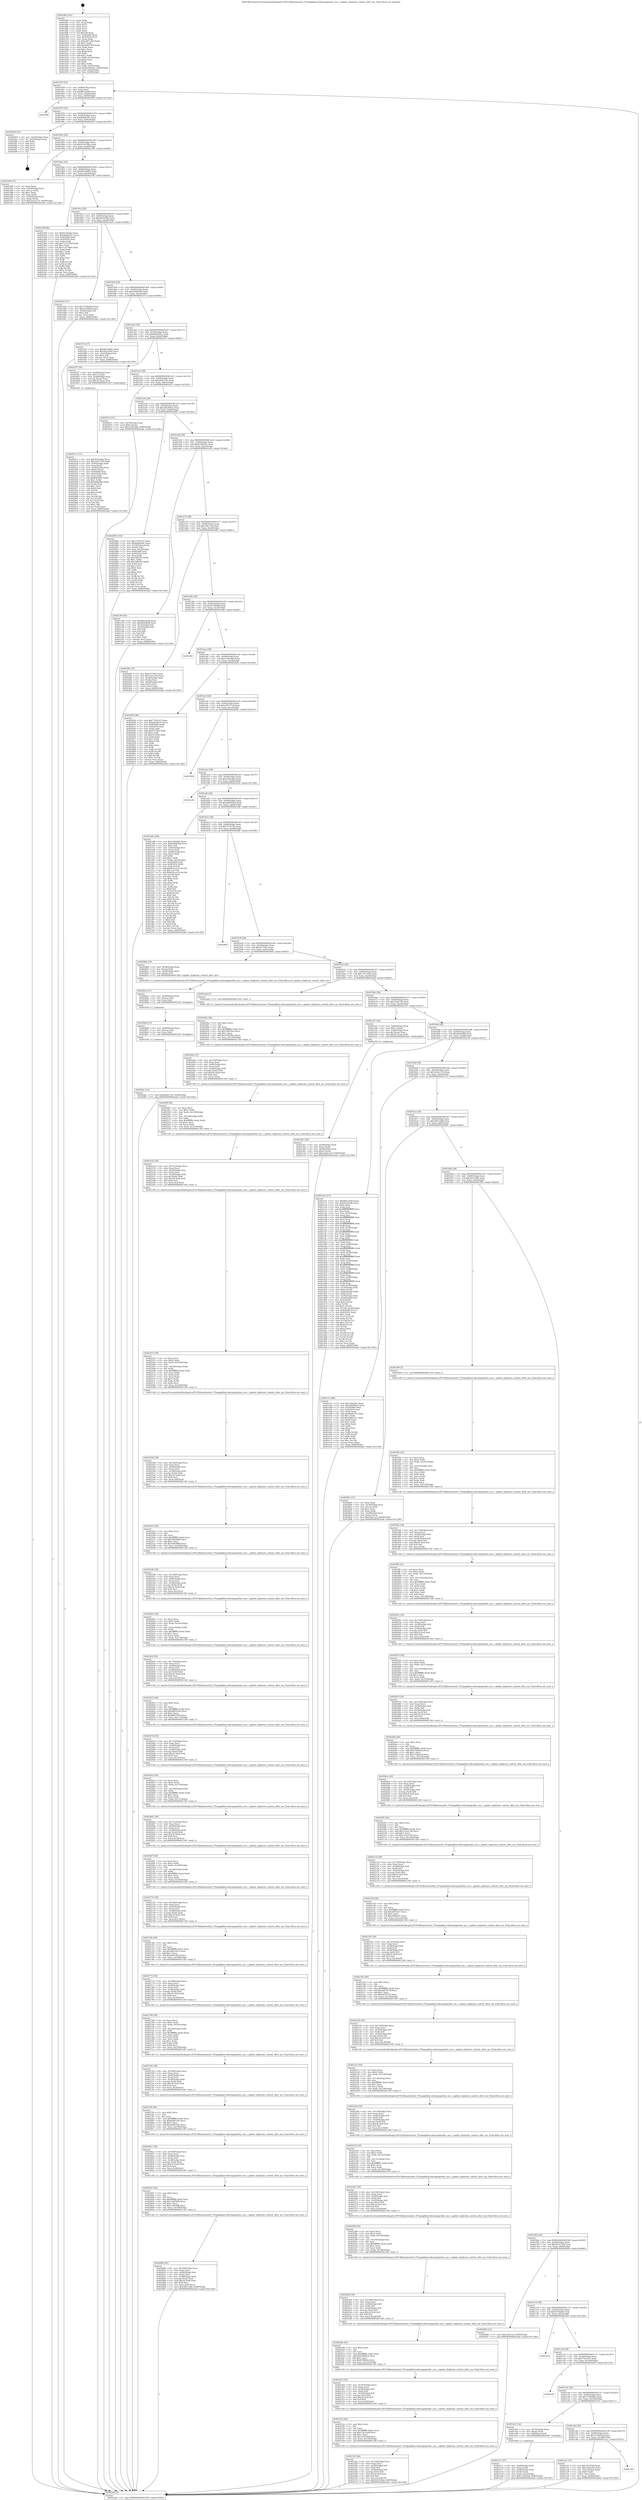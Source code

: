 digraph "0x4018f0" {
  label = "0x4018f0 (/mnt/c/Users/mathe/Desktop/tcc/POCII/binaries/extr_FFmpeglibavcodecmpegvideo_enc.c_update_duplicate_context_after_me_Final-ollvm.out::main(0))"
  labelloc = "t"
  node[shape=record]

  Entry [label="",width=0.3,height=0.3,shape=circle,fillcolor=black,style=filled]
  "0x401959" [label="{
     0x401959 [29]\l
     | [instrs]\l
     &nbsp;&nbsp;0x401959 \<+3\>: mov -0x80(%rbp),%eax\l
     &nbsp;&nbsp;0x40195c \<+2\>: mov %eax,%ecx\l
     &nbsp;&nbsp;0x40195e \<+6\>: sub $0x88ecd24b,%ecx\l
     &nbsp;&nbsp;0x401964 \<+6\>: mov %eax,-0x94(%rbp)\l
     &nbsp;&nbsp;0x40196a \<+6\>: mov %ecx,-0x98(%rbp)\l
     &nbsp;&nbsp;0x401970 \<+6\>: je 00000000004029f9 \<main+0x1109\>\l
  }"]
  "0x4029f9" [label="{
     0x4029f9\l
  }", style=dashed]
  "0x401976" [label="{
     0x401976 [28]\l
     | [instrs]\l
     &nbsp;&nbsp;0x401976 \<+5\>: jmp 000000000040197b \<main+0x8b\>\l
     &nbsp;&nbsp;0x40197b \<+6\>: mov -0x94(%rbp),%eax\l
     &nbsp;&nbsp;0x401981 \<+5\>: sub $0x8ddab5dc,%eax\l
     &nbsp;&nbsp;0x401986 \<+6\>: mov %eax,-0x9c(%rbp)\l
     &nbsp;&nbsp;0x40198c \<+6\>: je 00000000004029e9 \<main+0x10f9\>\l
  }"]
  Exit [label="",width=0.3,height=0.3,shape=circle,fillcolor=black,style=filled,peripheries=2]
  "0x4029e9" [label="{
     0x4029e9 [16]\l
     | [instrs]\l
     &nbsp;&nbsp;0x4029e9 \<+3\>: mov -0x24(%rbp),%eax\l
     &nbsp;&nbsp;0x4029ec \<+4\>: lea -0x20(%rbp),%rsp\l
     &nbsp;&nbsp;0x4029f0 \<+1\>: pop %rbx\l
     &nbsp;&nbsp;0x4029f1 \<+2\>: pop %r12\l
     &nbsp;&nbsp;0x4029f3 \<+2\>: pop %r14\l
     &nbsp;&nbsp;0x4029f5 \<+2\>: pop %r15\l
     &nbsp;&nbsp;0x4029f7 \<+1\>: pop %rbp\l
     &nbsp;&nbsp;0x4029f8 \<+1\>: ret\l
  }"]
  "0x401992" [label="{
     0x401992 [28]\l
     | [instrs]\l
     &nbsp;&nbsp;0x401992 \<+5\>: jmp 0000000000401997 \<main+0xa7\>\l
     &nbsp;&nbsp;0x401997 \<+6\>: mov -0x94(%rbp),%eax\l
     &nbsp;&nbsp;0x40199d \<+5\>: sub $0x93c010ba,%eax\l
     &nbsp;&nbsp;0x4019a2 \<+6\>: mov %eax,-0xa0(%rbp)\l
     &nbsp;&nbsp;0x4019a8 \<+6\>: je 0000000000402380 \<main+0xa90\>\l
  }"]
  "0x4028ec" [label="{
     0x4028ec [12]\l
     | [instrs]\l
     &nbsp;&nbsp;0x4028ec \<+7\>: movl $0xab9e374c,-0x80(%rbp)\l
     &nbsp;&nbsp;0x4028f3 \<+5\>: jmp 0000000000402aa6 \<main+0x11b6\>\l
  }"]
  "0x402380" [label="{
     0x402380 [31]\l
     | [instrs]\l
     &nbsp;&nbsp;0x402380 \<+2\>: xor %eax,%eax\l
     &nbsp;&nbsp;0x402382 \<+4\>: mov -0x50(%rbp),%rcx\l
     &nbsp;&nbsp;0x402386 \<+2\>: mov (%rcx),%edx\l
     &nbsp;&nbsp;0x402388 \<+3\>: sub $0x1,%eax\l
     &nbsp;&nbsp;0x40238b \<+2\>: sub %eax,%edx\l
     &nbsp;&nbsp;0x40238d \<+4\>: mov -0x50(%rbp),%rcx\l
     &nbsp;&nbsp;0x402391 \<+2\>: mov %edx,(%rcx)\l
     &nbsp;&nbsp;0x402393 \<+7\>: movl $0x3a42e110,-0x80(%rbp)\l
     &nbsp;&nbsp;0x40239a \<+5\>: jmp 0000000000402aa6 \<main+0x11b6\>\l
  }"]
  "0x4019ae" [label="{
     0x4019ae [28]\l
     | [instrs]\l
     &nbsp;&nbsp;0x4019ae \<+5\>: jmp 00000000004019b3 \<main+0xc3\>\l
     &nbsp;&nbsp;0x4019b3 \<+6\>: mov -0x94(%rbp),%eax\l
     &nbsp;&nbsp;0x4019b9 \<+5\>: sub $0x9b55db82,%eax\l
     &nbsp;&nbsp;0x4019be \<+6\>: mov %eax,-0xa4(%rbp)\l
     &nbsp;&nbsp;0x4019c4 \<+6\>: je 000000000040239f \<main+0xaaf\>\l
  }"]
  "0x4028dd" [label="{
     0x4028dd [15]\l
     | [instrs]\l
     &nbsp;&nbsp;0x4028dd \<+4\>: mov -0x40(%rbp),%rax\l
     &nbsp;&nbsp;0x4028e1 \<+3\>: mov (%rax),%rax\l
     &nbsp;&nbsp;0x4028e4 \<+3\>: mov %rax,%rdi\l
     &nbsp;&nbsp;0x4028e7 \<+5\>: call 0000000000401030 \<free@plt\>\l
     | [calls]\l
     &nbsp;&nbsp;0x401030 \{1\} (unknown)\l
  }"]
  "0x40239f" [label="{
     0x40239f [88]\l
     | [instrs]\l
     &nbsp;&nbsp;0x40239f \<+5\>: mov $0x61f1ba6e,%eax\l
     &nbsp;&nbsp;0x4023a4 \<+5\>: mov $0xa8e82441,%ecx\l
     &nbsp;&nbsp;0x4023a9 \<+7\>: mov 0x405068,%edx\l
     &nbsp;&nbsp;0x4023b0 \<+7\>: mov 0x405054,%esi\l
     &nbsp;&nbsp;0x4023b7 \<+2\>: mov %edx,%edi\l
     &nbsp;&nbsp;0x4023b9 \<+6\>: add $0x7c317dbd,%edi\l
     &nbsp;&nbsp;0x4023bf \<+3\>: sub $0x1,%edi\l
     &nbsp;&nbsp;0x4023c2 \<+6\>: sub $0x7c317dbd,%edi\l
     &nbsp;&nbsp;0x4023c8 \<+3\>: imul %edi,%edx\l
     &nbsp;&nbsp;0x4023cb \<+3\>: and $0x1,%edx\l
     &nbsp;&nbsp;0x4023ce \<+3\>: cmp $0x0,%edx\l
     &nbsp;&nbsp;0x4023d1 \<+4\>: sete %r8b\l
     &nbsp;&nbsp;0x4023d5 \<+3\>: cmp $0xa,%esi\l
     &nbsp;&nbsp;0x4023d8 \<+4\>: setl %r9b\l
     &nbsp;&nbsp;0x4023dc \<+3\>: mov %r8b,%r10b\l
     &nbsp;&nbsp;0x4023df \<+3\>: and %r9b,%r10b\l
     &nbsp;&nbsp;0x4023e2 \<+3\>: xor %r9b,%r8b\l
     &nbsp;&nbsp;0x4023e5 \<+3\>: or %r8b,%r10b\l
     &nbsp;&nbsp;0x4023e8 \<+4\>: test $0x1,%r10b\l
     &nbsp;&nbsp;0x4023ec \<+3\>: cmovne %ecx,%eax\l
     &nbsp;&nbsp;0x4023ef \<+3\>: mov %eax,-0x80(%rbp)\l
     &nbsp;&nbsp;0x4023f2 \<+5\>: jmp 0000000000402aa6 \<main+0x11b6\>\l
  }"]
  "0x4019ca" [label="{
     0x4019ca [28]\l
     | [instrs]\l
     &nbsp;&nbsp;0x4019ca \<+5\>: jmp 00000000004019cf \<main+0xdf\>\l
     &nbsp;&nbsp;0x4019cf \<+6\>: mov -0x94(%rbp),%eax\l
     &nbsp;&nbsp;0x4019d5 \<+5\>: sub $0x9ef3a596,%eax\l
     &nbsp;&nbsp;0x4019da \<+6\>: mov %eax,-0xa8(%rbp)\l
     &nbsp;&nbsp;0x4019e0 \<+6\>: je 0000000000401dcb \<main+0x4db\>\l
  }"]
  "0x4028ce" [label="{
     0x4028ce [15]\l
     | [instrs]\l
     &nbsp;&nbsp;0x4028ce \<+4\>: mov -0x58(%rbp),%rax\l
     &nbsp;&nbsp;0x4028d2 \<+3\>: mov (%rax),%rax\l
     &nbsp;&nbsp;0x4028d5 \<+3\>: mov %rax,%rdi\l
     &nbsp;&nbsp;0x4028d8 \<+5\>: call 0000000000401030 \<free@plt\>\l
     | [calls]\l
     &nbsp;&nbsp;0x401030 \{1\} (unknown)\l
  }"]
  "0x401dcb" [label="{
     0x401dcb [27]\l
     | [instrs]\l
     &nbsp;&nbsp;0x401dcb \<+5\>: mov $0x7749e664,%eax\l
     &nbsp;&nbsp;0x401dd0 \<+5\>: mov $0xd13d9afd,%ecx\l
     &nbsp;&nbsp;0x401dd5 \<+3\>: mov -0x2d(%rbp),%dl\l
     &nbsp;&nbsp;0x401dd8 \<+3\>: test $0x1,%dl\l
     &nbsp;&nbsp;0x401ddb \<+3\>: cmovne %ecx,%eax\l
     &nbsp;&nbsp;0x401dde \<+3\>: mov %eax,-0x80(%rbp)\l
     &nbsp;&nbsp;0x401de1 \<+5\>: jmp 0000000000402aa6 \<main+0x11b6\>\l
  }"]
  "0x4019e6" [label="{
     0x4019e6 [28]\l
     | [instrs]\l
     &nbsp;&nbsp;0x4019e6 \<+5\>: jmp 00000000004019eb \<main+0xfb\>\l
     &nbsp;&nbsp;0x4019eb \<+6\>: mov -0x94(%rbp),%eax\l
     &nbsp;&nbsp;0x4019f1 \<+5\>: sub $0xa5d485a8,%eax\l
     &nbsp;&nbsp;0x4019f6 \<+6\>: mov %eax,-0xac(%rbp)\l
     &nbsp;&nbsp;0x4019fc \<+6\>: je 0000000000401f7e \<main+0x68e\>\l
  }"]
  "0x40286f" [label="{
     0x40286f [45]\l
     | [instrs]\l
     &nbsp;&nbsp;0x40286f \<+6\>: mov -0x198(%rbp),%ecx\l
     &nbsp;&nbsp;0x402875 \<+3\>: imul %eax,%ecx\l
     &nbsp;&nbsp;0x402878 \<+4\>: mov -0x40(%rbp),%rsi\l
     &nbsp;&nbsp;0x40287c \<+3\>: mov (%rsi),%rsi\l
     &nbsp;&nbsp;0x40287f \<+4\>: mov -0x38(%rbp),%rdi\l
     &nbsp;&nbsp;0x402883 \<+3\>: movslq (%rdi),%rdi\l
     &nbsp;&nbsp;0x402886 \<+4\>: imul $0x30,%rdi,%rdi\l
     &nbsp;&nbsp;0x40288a \<+3\>: add %rdi,%rsi\l
     &nbsp;&nbsp;0x40288d \<+3\>: mov %ecx,0x2c(%rsi)\l
     &nbsp;&nbsp;0x402890 \<+7\>: movl $0x3fd11a88,-0x80(%rbp)\l
     &nbsp;&nbsp;0x402897 \<+5\>: jmp 0000000000402aa6 \<main+0x11b6\>\l
  }"]
  "0x401f7e" [label="{
     0x401f7e [27]\l
     | [instrs]\l
     &nbsp;&nbsp;0x401f7e \<+5\>: mov $0x9b55db82,%eax\l
     &nbsp;&nbsp;0x401f83 \<+5\>: mov $0x5b3e39f2,%ecx\l
     &nbsp;&nbsp;0x401f88 \<+3\>: mov -0x25(%rbp),%dl\l
     &nbsp;&nbsp;0x401f8b \<+3\>: test $0x1,%dl\l
     &nbsp;&nbsp;0x401f8e \<+3\>: cmovne %ecx,%eax\l
     &nbsp;&nbsp;0x401f91 \<+3\>: mov %eax,-0x80(%rbp)\l
     &nbsp;&nbsp;0x401f94 \<+5\>: jmp 0000000000402aa6 \<main+0x11b6\>\l
  }"]
  "0x401a02" [label="{
     0x401a02 [28]\l
     | [instrs]\l
     &nbsp;&nbsp;0x401a02 \<+5\>: jmp 0000000000401a07 \<main+0x117\>\l
     &nbsp;&nbsp;0x401a07 \<+6\>: mov -0x94(%rbp),%eax\l
     &nbsp;&nbsp;0x401a0d \<+5\>: sub $0xa8e82441,%eax\l
     &nbsp;&nbsp;0x401a12 \<+6\>: mov %eax,-0xb0(%rbp)\l
     &nbsp;&nbsp;0x401a18 \<+6\>: je 00000000004023f7 \<main+0xb07\>\l
  }"]
  "0x402847" [label="{
     0x402847 [40]\l
     | [instrs]\l
     &nbsp;&nbsp;0x402847 \<+5\>: mov $0x2,%ecx\l
     &nbsp;&nbsp;0x40284c \<+1\>: cltd\l
     &nbsp;&nbsp;0x40284d \<+2\>: idiv %ecx\l
     &nbsp;&nbsp;0x40284f \<+6\>: imul $0xfffffffe,%edx,%ecx\l
     &nbsp;&nbsp;0x402855 \<+6\>: add $0x1cb95dfb,%ecx\l
     &nbsp;&nbsp;0x40285b \<+3\>: add $0x1,%ecx\l
     &nbsp;&nbsp;0x40285e \<+6\>: sub $0x1cb95dfb,%ecx\l
     &nbsp;&nbsp;0x402864 \<+6\>: mov %ecx,-0x198(%rbp)\l
     &nbsp;&nbsp;0x40286a \<+5\>: call 0000000000401160 \<next_i\>\l
     | [calls]\l
     &nbsp;&nbsp;0x401160 \{1\} (/mnt/c/Users/mathe/Desktop/tcc/POCII/binaries/extr_FFmpeglibavcodecmpegvideo_enc.c_update_duplicate_context_after_me_Final-ollvm.out::next_i)\l
  }"]
  "0x4023f7" [label="{
     0x4023f7 [26]\l
     | [instrs]\l
     &nbsp;&nbsp;0x4023f7 \<+4\>: mov -0x48(%rbp),%rax\l
     &nbsp;&nbsp;0x4023fb \<+6\>: movl $0x1,(%rax)\l
     &nbsp;&nbsp;0x402401 \<+4\>: mov -0x48(%rbp),%rax\l
     &nbsp;&nbsp;0x402405 \<+3\>: movslq (%rax),%rax\l
     &nbsp;&nbsp;0x402408 \<+4\>: imul $0x30,%rax,%rdi\l
     &nbsp;&nbsp;0x40240c \<+5\>: call 0000000000401050 \<malloc@plt\>\l
     | [calls]\l
     &nbsp;&nbsp;0x401050 \{1\} (unknown)\l
  }"]
  "0x401a1e" [label="{
     0x401a1e [28]\l
     | [instrs]\l
     &nbsp;&nbsp;0x401a1e \<+5\>: jmp 0000000000401a23 \<main+0x133\>\l
     &nbsp;&nbsp;0x401a23 \<+6\>: mov -0x94(%rbp),%eax\l
     &nbsp;&nbsp;0x401a29 \<+5\>: sub $0xab9e374c,%eax\l
     &nbsp;&nbsp;0x401a2e \<+6\>: mov %eax,-0xb4(%rbp)\l
     &nbsp;&nbsp;0x401a34 \<+6\>: je 0000000000402915 \<main+0x1025\>\l
  }"]
  "0x402821" [label="{
     0x402821 [38]\l
     | [instrs]\l
     &nbsp;&nbsp;0x402821 \<+6\>: mov -0x194(%rbp),%ecx\l
     &nbsp;&nbsp;0x402827 \<+3\>: imul %eax,%ecx\l
     &nbsp;&nbsp;0x40282a \<+4\>: mov -0x40(%rbp),%rsi\l
     &nbsp;&nbsp;0x40282e \<+3\>: mov (%rsi),%rsi\l
     &nbsp;&nbsp;0x402831 \<+4\>: mov -0x38(%rbp),%rdi\l
     &nbsp;&nbsp;0x402835 \<+3\>: movslq (%rdi),%rdi\l
     &nbsp;&nbsp;0x402838 \<+4\>: imul $0x30,%rdi,%rdi\l
     &nbsp;&nbsp;0x40283c \<+3\>: add %rdi,%rsi\l
     &nbsp;&nbsp;0x40283f \<+3\>: mov %ecx,0x28(%rsi)\l
     &nbsp;&nbsp;0x402842 \<+5\>: call 0000000000401160 \<next_i\>\l
     | [calls]\l
     &nbsp;&nbsp;0x401160 \{1\} (/mnt/c/Users/mathe/Desktop/tcc/POCII/binaries/extr_FFmpeglibavcodecmpegvideo_enc.c_update_duplicate_context_after_me_Final-ollvm.out::next_i)\l
  }"]
  "0x402915" [label="{
     0x402915 [22]\l
     | [instrs]\l
     &nbsp;&nbsp;0x402915 \<+4\>: mov -0x78(%rbp),%rax\l
     &nbsp;&nbsp;0x402919 \<+6\>: movl $0x0,(%rax)\l
     &nbsp;&nbsp;0x40291f \<+7\>: movl $0xe184c4db,-0x80(%rbp)\l
     &nbsp;&nbsp;0x402926 \<+5\>: jmp 0000000000402aa6 \<main+0x11b6\>\l
  }"]
  "0x401a3a" [label="{
     0x401a3a [28]\l
     | [instrs]\l
     &nbsp;&nbsp;0x401a3a \<+5\>: jmp 0000000000401a3f \<main+0x14f\>\l
     &nbsp;&nbsp;0x401a3f \<+6\>: mov -0x94(%rbp),%eax\l
     &nbsp;&nbsp;0x401a45 \<+5\>: sub $0xadb38e1b,%eax\l
     &nbsp;&nbsp;0x401a4a \<+6\>: mov %eax,-0xb8(%rbp)\l
     &nbsp;&nbsp;0x401a50 \<+6\>: je 0000000000402983 \<main+0x1093\>\l
  }"]
  "0x4027f9" [label="{
     0x4027f9 [40]\l
     | [instrs]\l
     &nbsp;&nbsp;0x4027f9 \<+5\>: mov $0x2,%ecx\l
     &nbsp;&nbsp;0x4027fe \<+1\>: cltd\l
     &nbsp;&nbsp;0x4027ff \<+2\>: idiv %ecx\l
     &nbsp;&nbsp;0x402801 \<+6\>: imul $0xfffffffe,%edx,%ecx\l
     &nbsp;&nbsp;0x402807 \<+6\>: sub $0x6b0f318e,%ecx\l
     &nbsp;&nbsp;0x40280d \<+3\>: add $0x1,%ecx\l
     &nbsp;&nbsp;0x402810 \<+6\>: add $0x6b0f318e,%ecx\l
     &nbsp;&nbsp;0x402816 \<+6\>: mov %ecx,-0x194(%rbp)\l
     &nbsp;&nbsp;0x40281c \<+5\>: call 0000000000401160 \<next_i\>\l
     | [calls]\l
     &nbsp;&nbsp;0x401160 \{1\} (/mnt/c/Users/mathe/Desktop/tcc/POCII/binaries/extr_FFmpeglibavcodecmpegvideo_enc.c_update_duplicate_context_after_me_Final-ollvm.out::next_i)\l
  }"]
  "0x402983" [label="{
     0x402983 [102]\l
     | [instrs]\l
     &nbsp;&nbsp;0x402983 \<+5\>: mov $0x7701fc47,%eax\l
     &nbsp;&nbsp;0x402988 \<+5\>: mov $0x8ddab5dc,%ecx\l
     &nbsp;&nbsp;0x40298d \<+4\>: mov -0x78(%rbp),%rdx\l
     &nbsp;&nbsp;0x402991 \<+2\>: mov (%rdx),%esi\l
     &nbsp;&nbsp;0x402993 \<+3\>: mov %esi,-0x24(%rbp)\l
     &nbsp;&nbsp;0x402996 \<+7\>: mov 0x405068,%esi\l
     &nbsp;&nbsp;0x40299d \<+7\>: mov 0x405054,%edi\l
     &nbsp;&nbsp;0x4029a4 \<+3\>: mov %esi,%r8d\l
     &nbsp;&nbsp;0x4029a7 \<+7\>: sub $0x1f89356,%r8d\l
     &nbsp;&nbsp;0x4029ae \<+4\>: sub $0x1,%r8d\l
     &nbsp;&nbsp;0x4029b2 \<+7\>: add $0x1f89356,%r8d\l
     &nbsp;&nbsp;0x4029b9 \<+4\>: imul %r8d,%esi\l
     &nbsp;&nbsp;0x4029bd \<+3\>: and $0x1,%esi\l
     &nbsp;&nbsp;0x4029c0 \<+3\>: cmp $0x0,%esi\l
     &nbsp;&nbsp;0x4029c3 \<+4\>: sete %r9b\l
     &nbsp;&nbsp;0x4029c7 \<+3\>: cmp $0xa,%edi\l
     &nbsp;&nbsp;0x4029ca \<+4\>: setl %r10b\l
     &nbsp;&nbsp;0x4029ce \<+3\>: mov %r9b,%r11b\l
     &nbsp;&nbsp;0x4029d1 \<+3\>: and %r10b,%r11b\l
     &nbsp;&nbsp;0x4029d4 \<+3\>: xor %r10b,%r9b\l
     &nbsp;&nbsp;0x4029d7 \<+3\>: or %r9b,%r11b\l
     &nbsp;&nbsp;0x4029da \<+4\>: test $0x1,%r11b\l
     &nbsp;&nbsp;0x4029de \<+3\>: cmovne %ecx,%eax\l
     &nbsp;&nbsp;0x4029e1 \<+3\>: mov %eax,-0x80(%rbp)\l
     &nbsp;&nbsp;0x4029e4 \<+5\>: jmp 0000000000402aa6 \<main+0x11b6\>\l
  }"]
  "0x401a56" [label="{
     0x401a56 [28]\l
     | [instrs]\l
     &nbsp;&nbsp;0x401a56 \<+5\>: jmp 0000000000401a5b \<main+0x16b\>\l
     &nbsp;&nbsp;0x401a5b \<+6\>: mov -0x94(%rbp),%eax\l
     &nbsp;&nbsp;0x401a61 \<+5\>: sub $0xb25693ec,%eax\l
     &nbsp;&nbsp;0x401a66 \<+6\>: mov %eax,-0xbc(%rbp)\l
     &nbsp;&nbsp;0x401a6c \<+6\>: je 0000000000401c90 \<main+0x3a0\>\l
  }"]
  "0x4027d3" [label="{
     0x4027d3 [38]\l
     | [instrs]\l
     &nbsp;&nbsp;0x4027d3 \<+6\>: mov -0x190(%rbp),%ecx\l
     &nbsp;&nbsp;0x4027d9 \<+3\>: imul %eax,%ecx\l
     &nbsp;&nbsp;0x4027dc \<+4\>: mov -0x40(%rbp),%rsi\l
     &nbsp;&nbsp;0x4027e0 \<+3\>: mov (%rsi),%rsi\l
     &nbsp;&nbsp;0x4027e3 \<+4\>: mov -0x38(%rbp),%rdi\l
     &nbsp;&nbsp;0x4027e7 \<+3\>: movslq (%rdi),%rdi\l
     &nbsp;&nbsp;0x4027ea \<+4\>: imul $0x30,%rdi,%rdi\l
     &nbsp;&nbsp;0x4027ee \<+3\>: add %rdi,%rsi\l
     &nbsp;&nbsp;0x4027f1 \<+3\>: mov %ecx,0x24(%rsi)\l
     &nbsp;&nbsp;0x4027f4 \<+5\>: call 0000000000401160 \<next_i\>\l
     | [calls]\l
     &nbsp;&nbsp;0x401160 \{1\} (/mnt/c/Users/mathe/Desktop/tcc/POCII/binaries/extr_FFmpeglibavcodecmpegvideo_enc.c_update_duplicate_context_after_me_Final-ollvm.out::next_i)\l
  }"]
  "0x401c90" [label="{
     0x401c90 [44]\l
     | [instrs]\l
     &nbsp;&nbsp;0x401c90 \<+5\>: mov $0x88ecd24b,%eax\l
     &nbsp;&nbsp;0x401c95 \<+5\>: mov $0x26d2db9f,%ecx\l
     &nbsp;&nbsp;0x401c9a \<+3\>: mov -0x7a(%rbp),%dl\l
     &nbsp;&nbsp;0x401c9d \<+4\>: mov -0x79(%rbp),%sil\l
     &nbsp;&nbsp;0x401ca1 \<+3\>: mov %dl,%dil\l
     &nbsp;&nbsp;0x401ca4 \<+3\>: and %sil,%dil\l
     &nbsp;&nbsp;0x401ca7 \<+3\>: xor %sil,%dl\l
     &nbsp;&nbsp;0x401caa \<+3\>: or %dl,%dil\l
     &nbsp;&nbsp;0x401cad \<+4\>: test $0x1,%dil\l
     &nbsp;&nbsp;0x401cb1 \<+3\>: cmovne %ecx,%eax\l
     &nbsp;&nbsp;0x401cb4 \<+3\>: mov %eax,-0x80(%rbp)\l
     &nbsp;&nbsp;0x401cb7 \<+5\>: jmp 0000000000402aa6 \<main+0x11b6\>\l
  }"]
  "0x401a72" [label="{
     0x401a72 [28]\l
     | [instrs]\l
     &nbsp;&nbsp;0x401a72 \<+5\>: jmp 0000000000401a77 \<main+0x187\>\l
     &nbsp;&nbsp;0x401a77 \<+6\>: mov -0x94(%rbp),%eax\l
     &nbsp;&nbsp;0x401a7d \<+5\>: sub $0xc58c1a1f,%eax\l
     &nbsp;&nbsp;0x401a82 \<+6\>: mov %eax,-0xc0(%rbp)\l
     &nbsp;&nbsp;0x401a88 \<+6\>: je 000000000040248c \<main+0xb9c\>\l
  }"]
  "0x402aa6" [label="{
     0x402aa6 [5]\l
     | [instrs]\l
     &nbsp;&nbsp;0x402aa6 \<+5\>: jmp 0000000000401959 \<main+0x69\>\l
  }"]
  "0x4018f0" [label="{
     0x4018f0 [105]\l
     | [instrs]\l
     &nbsp;&nbsp;0x4018f0 \<+1\>: push %rbp\l
     &nbsp;&nbsp;0x4018f1 \<+3\>: mov %rsp,%rbp\l
     &nbsp;&nbsp;0x4018f4 \<+2\>: push %r15\l
     &nbsp;&nbsp;0x4018f6 \<+2\>: push %r14\l
     &nbsp;&nbsp;0x4018f8 \<+2\>: push %r12\l
     &nbsp;&nbsp;0x4018fa \<+1\>: push %rbx\l
     &nbsp;&nbsp;0x4018fb \<+7\>: sub $0x190,%rsp\l
     &nbsp;&nbsp;0x401902 \<+7\>: mov 0x405068,%eax\l
     &nbsp;&nbsp;0x401909 \<+7\>: mov 0x405054,%ecx\l
     &nbsp;&nbsp;0x401910 \<+2\>: mov %eax,%edx\l
     &nbsp;&nbsp;0x401912 \<+6\>: sub $0xa4f51360,%edx\l
     &nbsp;&nbsp;0x401918 \<+3\>: sub $0x1,%edx\l
     &nbsp;&nbsp;0x40191b \<+6\>: add $0xa4f51360,%edx\l
     &nbsp;&nbsp;0x401921 \<+3\>: imul %edx,%eax\l
     &nbsp;&nbsp;0x401924 \<+3\>: and $0x1,%eax\l
     &nbsp;&nbsp;0x401927 \<+3\>: cmp $0x0,%eax\l
     &nbsp;&nbsp;0x40192a \<+4\>: sete %r8b\l
     &nbsp;&nbsp;0x40192e \<+4\>: and $0x1,%r8b\l
     &nbsp;&nbsp;0x401932 \<+4\>: mov %r8b,-0x7a(%rbp)\l
     &nbsp;&nbsp;0x401936 \<+3\>: cmp $0xa,%ecx\l
     &nbsp;&nbsp;0x401939 \<+4\>: setl %r8b\l
     &nbsp;&nbsp;0x40193d \<+4\>: and $0x1,%r8b\l
     &nbsp;&nbsp;0x401941 \<+4\>: mov %r8b,-0x79(%rbp)\l
     &nbsp;&nbsp;0x401945 \<+7\>: movl $0xb25693ec,-0x80(%rbp)\l
     &nbsp;&nbsp;0x40194c \<+6\>: mov %edi,-0x84(%rbp)\l
     &nbsp;&nbsp;0x401952 \<+7\>: mov %rsi,-0x90(%rbp)\l
  }"]
  "0x402799" [label="{
     0x402799 [58]\l
     | [instrs]\l
     &nbsp;&nbsp;0x402799 \<+2\>: xor %ecx,%ecx\l
     &nbsp;&nbsp;0x40279b \<+5\>: mov $0x2,%edx\l
     &nbsp;&nbsp;0x4027a0 \<+6\>: mov %edx,-0x18c(%rbp)\l
     &nbsp;&nbsp;0x4027a6 \<+1\>: cltd\l
     &nbsp;&nbsp;0x4027a7 \<+7\>: mov -0x18c(%rbp),%r8d\l
     &nbsp;&nbsp;0x4027ae \<+3\>: idiv %r8d\l
     &nbsp;&nbsp;0x4027b1 \<+6\>: imul $0xfffffffe,%edx,%edx\l
     &nbsp;&nbsp;0x4027b7 \<+3\>: mov %ecx,%r9d\l
     &nbsp;&nbsp;0x4027ba \<+3\>: sub %edx,%r9d\l
     &nbsp;&nbsp;0x4027bd \<+2\>: mov %ecx,%edx\l
     &nbsp;&nbsp;0x4027bf \<+3\>: sub $0x1,%edx\l
     &nbsp;&nbsp;0x4027c2 \<+3\>: add %edx,%r9d\l
     &nbsp;&nbsp;0x4027c5 \<+3\>: sub %r9d,%ecx\l
     &nbsp;&nbsp;0x4027c8 \<+6\>: mov %ecx,-0x190(%rbp)\l
     &nbsp;&nbsp;0x4027ce \<+5\>: call 0000000000401160 \<next_i\>\l
     | [calls]\l
     &nbsp;&nbsp;0x401160 \{1\} (/mnt/c/Users/mathe/Desktop/tcc/POCII/binaries/extr_FFmpeglibavcodecmpegvideo_enc.c_update_duplicate_context_after_me_Final-ollvm.out::next_i)\l
  }"]
  "0x40248c" [label="{
     0x40248c [33]\l
     | [instrs]\l
     &nbsp;&nbsp;0x40248c \<+5\>: mov $0xa277dbc,%eax\l
     &nbsp;&nbsp;0x402491 \<+5\>: mov $0x1c07ce26,%ecx\l
     &nbsp;&nbsp;0x402496 \<+4\>: mov -0x38(%rbp),%rdx\l
     &nbsp;&nbsp;0x40249a \<+2\>: mov (%rdx),%esi\l
     &nbsp;&nbsp;0x40249c \<+4\>: mov -0x48(%rbp),%rdx\l
     &nbsp;&nbsp;0x4024a0 \<+2\>: cmp (%rdx),%esi\l
     &nbsp;&nbsp;0x4024a2 \<+3\>: cmovl %ecx,%eax\l
     &nbsp;&nbsp;0x4024a5 \<+3\>: mov %eax,-0x80(%rbp)\l
     &nbsp;&nbsp;0x4024a8 \<+5\>: jmp 0000000000402aa6 \<main+0x11b6\>\l
  }"]
  "0x401a8e" [label="{
     0x401a8e [28]\l
     | [instrs]\l
     &nbsp;&nbsp;0x401a8e \<+5\>: jmp 0000000000401a93 \<main+0x1a3\>\l
     &nbsp;&nbsp;0x401a93 \<+6\>: mov -0x94(%rbp),%eax\l
     &nbsp;&nbsp;0x401a99 \<+5\>: sub $0xd13d9afd,%eax\l
     &nbsp;&nbsp;0x401a9e \<+6\>: mov %eax,-0xc4(%rbp)\l
     &nbsp;&nbsp;0x401aa4 \<+6\>: je 0000000000401de6 \<main+0x4f6\>\l
  }"]
  "0x402773" [label="{
     0x402773 [38]\l
     | [instrs]\l
     &nbsp;&nbsp;0x402773 \<+6\>: mov -0x188(%rbp),%ecx\l
     &nbsp;&nbsp;0x402779 \<+3\>: imul %eax,%ecx\l
     &nbsp;&nbsp;0x40277c \<+4\>: mov -0x40(%rbp),%rsi\l
     &nbsp;&nbsp;0x402780 \<+3\>: mov (%rsi),%rsi\l
     &nbsp;&nbsp;0x402783 \<+4\>: mov -0x38(%rbp),%rdi\l
     &nbsp;&nbsp;0x402787 \<+3\>: movslq (%rdi),%rdi\l
     &nbsp;&nbsp;0x40278a \<+4\>: imul $0x30,%rdi,%rdi\l
     &nbsp;&nbsp;0x40278e \<+3\>: add %rdi,%rsi\l
     &nbsp;&nbsp;0x402791 \<+3\>: mov %ecx,0x20(%rsi)\l
     &nbsp;&nbsp;0x402794 \<+5\>: call 0000000000401160 \<next_i\>\l
     | [calls]\l
     &nbsp;&nbsp;0x401160 \{1\} (/mnt/c/Users/mathe/Desktop/tcc/POCII/binaries/extr_FFmpeglibavcodecmpegvideo_enc.c_update_duplicate_context_after_me_Final-ollvm.out::next_i)\l
  }"]
  "0x401de6" [label="{
     0x401de6\l
  }", style=dashed]
  "0x401aaa" [label="{
     0x401aaa [28]\l
     | [instrs]\l
     &nbsp;&nbsp;0x401aaa \<+5\>: jmp 0000000000401aaf \<main+0x1bf\>\l
     &nbsp;&nbsp;0x401aaf \<+6\>: mov -0x94(%rbp),%eax\l
     &nbsp;&nbsp;0x401ab5 \<+5\>: sub $0xe184c4db,%eax\l
     &nbsp;&nbsp;0x401aba \<+6\>: mov %eax,-0xc8(%rbp)\l
     &nbsp;&nbsp;0x401ac0 \<+6\>: je 000000000040292b \<main+0x103b\>\l
  }"]
  "0x40274b" [label="{
     0x40274b [40]\l
     | [instrs]\l
     &nbsp;&nbsp;0x40274b \<+5\>: mov $0x2,%ecx\l
     &nbsp;&nbsp;0x402750 \<+1\>: cltd\l
     &nbsp;&nbsp;0x402751 \<+2\>: idiv %ecx\l
     &nbsp;&nbsp;0x402753 \<+6\>: imul $0xfffffffe,%edx,%ecx\l
     &nbsp;&nbsp;0x402759 \<+6\>: sub $0xa661467a,%ecx\l
     &nbsp;&nbsp;0x40275f \<+3\>: add $0x1,%ecx\l
     &nbsp;&nbsp;0x402762 \<+6\>: add $0xa661467a,%ecx\l
     &nbsp;&nbsp;0x402768 \<+6\>: mov %ecx,-0x188(%rbp)\l
     &nbsp;&nbsp;0x40276e \<+5\>: call 0000000000401160 \<next_i\>\l
     | [calls]\l
     &nbsp;&nbsp;0x401160 \{1\} (/mnt/c/Users/mathe/Desktop/tcc/POCII/binaries/extr_FFmpeglibavcodecmpegvideo_enc.c_update_duplicate_context_after_me_Final-ollvm.out::next_i)\l
  }"]
  "0x40292b" [label="{
     0x40292b [88]\l
     | [instrs]\l
     &nbsp;&nbsp;0x40292b \<+5\>: mov $0x7701fc47,%eax\l
     &nbsp;&nbsp;0x402930 \<+5\>: mov $0xadb38e1b,%ecx\l
     &nbsp;&nbsp;0x402935 \<+7\>: mov 0x405068,%edx\l
     &nbsp;&nbsp;0x40293c \<+7\>: mov 0x405054,%esi\l
     &nbsp;&nbsp;0x402943 \<+2\>: mov %edx,%edi\l
     &nbsp;&nbsp;0x402945 \<+6\>: add $0xf31300e,%edi\l
     &nbsp;&nbsp;0x40294b \<+3\>: sub $0x1,%edi\l
     &nbsp;&nbsp;0x40294e \<+6\>: sub $0xf31300e,%edi\l
     &nbsp;&nbsp;0x402954 \<+3\>: imul %edi,%edx\l
     &nbsp;&nbsp;0x402957 \<+3\>: and $0x1,%edx\l
     &nbsp;&nbsp;0x40295a \<+3\>: cmp $0x0,%edx\l
     &nbsp;&nbsp;0x40295d \<+4\>: sete %r8b\l
     &nbsp;&nbsp;0x402961 \<+3\>: cmp $0xa,%esi\l
     &nbsp;&nbsp;0x402964 \<+4\>: setl %r9b\l
     &nbsp;&nbsp;0x402968 \<+3\>: mov %r8b,%r10b\l
     &nbsp;&nbsp;0x40296b \<+3\>: and %r9b,%r10b\l
     &nbsp;&nbsp;0x40296e \<+3\>: xor %r9b,%r8b\l
     &nbsp;&nbsp;0x402971 \<+3\>: or %r8b,%r10b\l
     &nbsp;&nbsp;0x402974 \<+4\>: test $0x1,%r10b\l
     &nbsp;&nbsp;0x402978 \<+3\>: cmovne %ecx,%eax\l
     &nbsp;&nbsp;0x40297b \<+3\>: mov %eax,-0x80(%rbp)\l
     &nbsp;&nbsp;0x40297e \<+5\>: jmp 0000000000402aa6 \<main+0x11b6\>\l
  }"]
  "0x401ac6" [label="{
     0x401ac6 [28]\l
     | [instrs]\l
     &nbsp;&nbsp;0x401ac6 \<+5\>: jmp 0000000000401acb \<main+0x1db\>\l
     &nbsp;&nbsp;0x401acb \<+6\>: mov -0x94(%rbp),%eax\l
     &nbsp;&nbsp;0x401ad1 \<+5\>: sub $0xe30577cd,%eax\l
     &nbsp;&nbsp;0x401ad6 \<+6\>: mov %eax,-0xcc(%rbp)\l
     &nbsp;&nbsp;0x401adc \<+6\>: je 0000000000402904 \<main+0x1014\>\l
  }"]
  "0x402725" [label="{
     0x402725 [38]\l
     | [instrs]\l
     &nbsp;&nbsp;0x402725 \<+6\>: mov -0x184(%rbp),%ecx\l
     &nbsp;&nbsp;0x40272b \<+3\>: imul %eax,%ecx\l
     &nbsp;&nbsp;0x40272e \<+4\>: mov -0x40(%rbp),%rsi\l
     &nbsp;&nbsp;0x402732 \<+3\>: mov (%rsi),%rsi\l
     &nbsp;&nbsp;0x402735 \<+4\>: mov -0x38(%rbp),%rdi\l
     &nbsp;&nbsp;0x402739 \<+3\>: movslq (%rdi),%rdi\l
     &nbsp;&nbsp;0x40273c \<+4\>: imul $0x30,%rdi,%rdi\l
     &nbsp;&nbsp;0x402740 \<+3\>: add %rdi,%rsi\l
     &nbsp;&nbsp;0x402743 \<+3\>: mov %ecx,0x1c(%rsi)\l
     &nbsp;&nbsp;0x402746 \<+5\>: call 0000000000401160 \<next_i\>\l
     | [calls]\l
     &nbsp;&nbsp;0x401160 \{1\} (/mnt/c/Users/mathe/Desktop/tcc/POCII/binaries/extr_FFmpeglibavcodecmpegvideo_enc.c_update_duplicate_context_after_me_Final-ollvm.out::next_i)\l
  }"]
  "0x402904" [label="{
     0x402904\l
  }", style=dashed]
  "0x401ae2" [label="{
     0x401ae2 [28]\l
     | [instrs]\l
     &nbsp;&nbsp;0x401ae2 \<+5\>: jmp 0000000000401ae7 \<main+0x1f7\>\l
     &nbsp;&nbsp;0x401ae7 \<+6\>: mov -0x94(%rbp),%eax\l
     &nbsp;&nbsp;0x401aed \<+5\>: sub $0xe3fa246c,%eax\l
     &nbsp;&nbsp;0x401af2 \<+6\>: mov %eax,-0xd0(%rbp)\l
     &nbsp;&nbsp;0x401af8 \<+6\>: je 0000000000402a3b \<main+0x114b\>\l
  }"]
  "0x4026f7" [label="{
     0x4026f7 [46]\l
     | [instrs]\l
     &nbsp;&nbsp;0x4026f7 \<+2\>: xor %ecx,%ecx\l
     &nbsp;&nbsp;0x4026f9 \<+5\>: mov $0x2,%edx\l
     &nbsp;&nbsp;0x4026fe \<+6\>: mov %edx,-0x180(%rbp)\l
     &nbsp;&nbsp;0x402704 \<+1\>: cltd\l
     &nbsp;&nbsp;0x402705 \<+7\>: mov -0x180(%rbp),%r8d\l
     &nbsp;&nbsp;0x40270c \<+3\>: idiv %r8d\l
     &nbsp;&nbsp;0x40270f \<+6\>: imul $0xfffffffe,%edx,%edx\l
     &nbsp;&nbsp;0x402715 \<+3\>: sub $0x1,%ecx\l
     &nbsp;&nbsp;0x402718 \<+2\>: sub %ecx,%edx\l
     &nbsp;&nbsp;0x40271a \<+6\>: mov %edx,-0x184(%rbp)\l
     &nbsp;&nbsp;0x402720 \<+5\>: call 0000000000401160 \<next_i\>\l
     | [calls]\l
     &nbsp;&nbsp;0x401160 \{1\} (/mnt/c/Users/mathe/Desktop/tcc/POCII/binaries/extr_FFmpeglibavcodecmpegvideo_enc.c_update_duplicate_context_after_me_Final-ollvm.out::next_i)\l
  }"]
  "0x402a3b" [label="{
     0x402a3b\l
  }", style=dashed]
  "0x401afe" [label="{
     0x401afe [28]\l
     | [instrs]\l
     &nbsp;&nbsp;0x401afe \<+5\>: jmp 0000000000401b03 \<main+0x213\>\l
     &nbsp;&nbsp;0x401b03 \<+6\>: mov -0x94(%rbp),%eax\l
     &nbsp;&nbsp;0x401b09 \<+5\>: sub $0xe8d58b18,%eax\l
     &nbsp;&nbsp;0x401b0e \<+6\>: mov %eax,-0xd4(%rbp)\l
     &nbsp;&nbsp;0x401b14 \<+6\>: je 0000000000401ed6 \<main+0x5e6\>\l
  }"]
  "0x4026d1" [label="{
     0x4026d1 [38]\l
     | [instrs]\l
     &nbsp;&nbsp;0x4026d1 \<+6\>: mov -0x17c(%rbp),%ecx\l
     &nbsp;&nbsp;0x4026d7 \<+3\>: imul %eax,%ecx\l
     &nbsp;&nbsp;0x4026da \<+4\>: mov -0x40(%rbp),%rsi\l
     &nbsp;&nbsp;0x4026de \<+3\>: mov (%rsi),%rsi\l
     &nbsp;&nbsp;0x4026e1 \<+4\>: mov -0x38(%rbp),%rdi\l
     &nbsp;&nbsp;0x4026e5 \<+3\>: movslq (%rdi),%rdi\l
     &nbsp;&nbsp;0x4026e8 \<+4\>: imul $0x30,%rdi,%rdi\l
     &nbsp;&nbsp;0x4026ec \<+3\>: add %rdi,%rsi\l
     &nbsp;&nbsp;0x4026ef \<+3\>: mov %ecx,0x18(%rsi)\l
     &nbsp;&nbsp;0x4026f2 \<+5\>: call 0000000000401160 \<next_i\>\l
     | [calls]\l
     &nbsp;&nbsp;0x401160 \{1\} (/mnt/c/Users/mathe/Desktop/tcc/POCII/binaries/extr_FFmpeglibavcodecmpegvideo_enc.c_update_duplicate_context_after_me_Final-ollvm.out::next_i)\l
  }"]
  "0x401ed6" [label="{
     0x401ed6 [168]\l
     | [instrs]\l
     &nbsp;&nbsp;0x401ed6 \<+5\>: mov $0xe3fa246c,%eax\l
     &nbsp;&nbsp;0x401edb \<+5\>: mov $0xa5d485a8,%ecx\l
     &nbsp;&nbsp;0x401ee0 \<+2\>: mov $0x1,%dl\l
     &nbsp;&nbsp;0x401ee2 \<+4\>: mov -0x50(%rbp),%rsi\l
     &nbsp;&nbsp;0x401ee6 \<+2\>: mov (%rsi),%edi\l
     &nbsp;&nbsp;0x401ee8 \<+4\>: mov -0x60(%rbp),%rsi\l
     &nbsp;&nbsp;0x401eec \<+2\>: cmp (%rsi),%edi\l
     &nbsp;&nbsp;0x401eee \<+4\>: setl %r8b\l
     &nbsp;&nbsp;0x401ef2 \<+4\>: and $0x1,%r8b\l
     &nbsp;&nbsp;0x401ef6 \<+4\>: mov %r8b,-0x25(%rbp)\l
     &nbsp;&nbsp;0x401efa \<+7\>: mov 0x405068,%edi\l
     &nbsp;&nbsp;0x401f01 \<+8\>: mov 0x405054,%r9d\l
     &nbsp;&nbsp;0x401f09 \<+3\>: mov %edi,%r10d\l
     &nbsp;&nbsp;0x401f0c \<+7\>: add $0x852cca74,%r10d\l
     &nbsp;&nbsp;0x401f13 \<+4\>: sub $0x1,%r10d\l
     &nbsp;&nbsp;0x401f17 \<+7\>: sub $0x852cca74,%r10d\l
     &nbsp;&nbsp;0x401f1e \<+4\>: imul %r10d,%edi\l
     &nbsp;&nbsp;0x401f22 \<+3\>: and $0x1,%edi\l
     &nbsp;&nbsp;0x401f25 \<+3\>: cmp $0x0,%edi\l
     &nbsp;&nbsp;0x401f28 \<+4\>: sete %r8b\l
     &nbsp;&nbsp;0x401f2c \<+4\>: cmp $0xa,%r9d\l
     &nbsp;&nbsp;0x401f30 \<+4\>: setl %r11b\l
     &nbsp;&nbsp;0x401f34 \<+3\>: mov %r8b,%bl\l
     &nbsp;&nbsp;0x401f37 \<+3\>: xor $0xff,%bl\l
     &nbsp;&nbsp;0x401f3a \<+3\>: mov %r11b,%r14b\l
     &nbsp;&nbsp;0x401f3d \<+4\>: xor $0xff,%r14b\l
     &nbsp;&nbsp;0x401f41 \<+3\>: xor $0x0,%dl\l
     &nbsp;&nbsp;0x401f44 \<+3\>: mov %bl,%r15b\l
     &nbsp;&nbsp;0x401f47 \<+4\>: and $0x0,%r15b\l
     &nbsp;&nbsp;0x401f4b \<+3\>: and %dl,%r8b\l
     &nbsp;&nbsp;0x401f4e \<+3\>: mov %r14b,%r12b\l
     &nbsp;&nbsp;0x401f51 \<+4\>: and $0x0,%r12b\l
     &nbsp;&nbsp;0x401f55 \<+3\>: and %dl,%r11b\l
     &nbsp;&nbsp;0x401f58 \<+3\>: or %r8b,%r15b\l
     &nbsp;&nbsp;0x401f5b \<+3\>: or %r11b,%r12b\l
     &nbsp;&nbsp;0x401f5e \<+3\>: xor %r12b,%r15b\l
     &nbsp;&nbsp;0x401f61 \<+3\>: or %r14b,%bl\l
     &nbsp;&nbsp;0x401f64 \<+3\>: xor $0xff,%bl\l
     &nbsp;&nbsp;0x401f67 \<+3\>: or $0x0,%dl\l
     &nbsp;&nbsp;0x401f6a \<+2\>: and %dl,%bl\l
     &nbsp;&nbsp;0x401f6c \<+3\>: or %bl,%r15b\l
     &nbsp;&nbsp;0x401f6f \<+4\>: test $0x1,%r15b\l
     &nbsp;&nbsp;0x401f73 \<+3\>: cmovne %ecx,%eax\l
     &nbsp;&nbsp;0x401f76 \<+3\>: mov %eax,-0x80(%rbp)\l
     &nbsp;&nbsp;0x401f79 \<+5\>: jmp 0000000000402aa6 \<main+0x11b6\>\l
  }"]
  "0x401b1a" [label="{
     0x401b1a [28]\l
     | [instrs]\l
     &nbsp;&nbsp;0x401b1a \<+5\>: jmp 0000000000401b1f \<main+0x22f\>\l
     &nbsp;&nbsp;0x401b1f \<+6\>: mov -0x94(%rbp),%eax\l
     &nbsp;&nbsp;0x401b25 \<+5\>: sub $0x7210744,%eax\l
     &nbsp;&nbsp;0x401b2a \<+6\>: mov %eax,-0xd8(%rbp)\l
     &nbsp;&nbsp;0x401b30 \<+6\>: je 00000000004028f8 \<main+0x1008\>\l
  }"]
  "0x4026a3" [label="{
     0x4026a3 [46]\l
     | [instrs]\l
     &nbsp;&nbsp;0x4026a3 \<+2\>: xor %ecx,%ecx\l
     &nbsp;&nbsp;0x4026a5 \<+5\>: mov $0x2,%edx\l
     &nbsp;&nbsp;0x4026aa \<+6\>: mov %edx,-0x178(%rbp)\l
     &nbsp;&nbsp;0x4026b0 \<+1\>: cltd\l
     &nbsp;&nbsp;0x4026b1 \<+7\>: mov -0x178(%rbp),%r8d\l
     &nbsp;&nbsp;0x4026b8 \<+3\>: idiv %r8d\l
     &nbsp;&nbsp;0x4026bb \<+6\>: imul $0xfffffffe,%edx,%edx\l
     &nbsp;&nbsp;0x4026c1 \<+3\>: sub $0x1,%ecx\l
     &nbsp;&nbsp;0x4026c4 \<+2\>: sub %ecx,%edx\l
     &nbsp;&nbsp;0x4026c6 \<+6\>: mov %edx,-0x17c(%rbp)\l
     &nbsp;&nbsp;0x4026cc \<+5\>: call 0000000000401160 \<next_i\>\l
     | [calls]\l
     &nbsp;&nbsp;0x401160 \{1\} (/mnt/c/Users/mathe/Desktop/tcc/POCII/binaries/extr_FFmpeglibavcodecmpegvideo_enc.c_update_duplicate_context_after_me_Final-ollvm.out::next_i)\l
  }"]
  "0x4028f8" [label="{
     0x4028f8\l
  }", style=dashed]
  "0x401b36" [label="{
     0x401b36 [28]\l
     | [instrs]\l
     &nbsp;&nbsp;0x401b36 \<+5\>: jmp 0000000000401b3b \<main+0x24b\>\l
     &nbsp;&nbsp;0x401b3b \<+6\>: mov -0x94(%rbp),%eax\l
     &nbsp;&nbsp;0x401b41 \<+5\>: sub $0xa277dbc,%eax\l
     &nbsp;&nbsp;0x401b46 \<+6\>: mov %eax,-0xdc(%rbp)\l
     &nbsp;&nbsp;0x401b4c \<+6\>: je 00000000004028bb \<main+0xfcb\>\l
  }"]
  "0x40267d" [label="{
     0x40267d [38]\l
     | [instrs]\l
     &nbsp;&nbsp;0x40267d \<+6\>: mov -0x174(%rbp),%ecx\l
     &nbsp;&nbsp;0x402683 \<+3\>: imul %eax,%ecx\l
     &nbsp;&nbsp;0x402686 \<+4\>: mov -0x40(%rbp),%rsi\l
     &nbsp;&nbsp;0x40268a \<+3\>: mov (%rsi),%rsi\l
     &nbsp;&nbsp;0x40268d \<+4\>: mov -0x38(%rbp),%rdi\l
     &nbsp;&nbsp;0x402691 \<+3\>: movslq (%rdi),%rdi\l
     &nbsp;&nbsp;0x402694 \<+4\>: imul $0x30,%rdi,%rdi\l
     &nbsp;&nbsp;0x402698 \<+3\>: add %rdi,%rsi\l
     &nbsp;&nbsp;0x40269b \<+3\>: mov %ecx,0x14(%rsi)\l
     &nbsp;&nbsp;0x40269e \<+5\>: call 0000000000401160 \<next_i\>\l
     | [calls]\l
     &nbsp;&nbsp;0x401160 \{1\} (/mnt/c/Users/mathe/Desktop/tcc/POCII/binaries/extr_FFmpeglibavcodecmpegvideo_enc.c_update_duplicate_context_after_me_Final-ollvm.out::next_i)\l
  }"]
  "0x4028bb" [label="{
     0x4028bb [19]\l
     | [instrs]\l
     &nbsp;&nbsp;0x4028bb \<+4\>: mov -0x58(%rbp),%rax\l
     &nbsp;&nbsp;0x4028bf \<+3\>: mov (%rax),%rdi\l
     &nbsp;&nbsp;0x4028c2 \<+4\>: mov -0x40(%rbp),%rax\l
     &nbsp;&nbsp;0x4028c6 \<+3\>: mov (%rax),%rsi\l
     &nbsp;&nbsp;0x4028c9 \<+5\>: call 00000000004015b0 \<update_duplicate_context_after_me\>\l
     | [calls]\l
     &nbsp;&nbsp;0x4015b0 \{1\} (/mnt/c/Users/mathe/Desktop/tcc/POCII/binaries/extr_FFmpeglibavcodecmpegvideo_enc.c_update_duplicate_context_after_me_Final-ollvm.out::update_duplicate_context_after_me)\l
  }"]
  "0x401b52" [label="{
     0x401b52 [28]\l
     | [instrs]\l
     &nbsp;&nbsp;0x401b52 \<+5\>: jmp 0000000000401b57 \<main+0x267\>\l
     &nbsp;&nbsp;0x401b57 \<+6\>: mov -0x94(%rbp),%eax\l
     &nbsp;&nbsp;0x401b5d \<+5\>: sub $0x1c07ce26,%eax\l
     &nbsp;&nbsp;0x401b62 \<+6\>: mov %eax,-0xe0(%rbp)\l
     &nbsp;&nbsp;0x401b68 \<+6\>: je 00000000004024ad \<main+0xbbd\>\l
  }"]
  "0x402655" [label="{
     0x402655 [40]\l
     | [instrs]\l
     &nbsp;&nbsp;0x402655 \<+5\>: mov $0x2,%ecx\l
     &nbsp;&nbsp;0x40265a \<+1\>: cltd\l
     &nbsp;&nbsp;0x40265b \<+2\>: idiv %ecx\l
     &nbsp;&nbsp;0x40265d \<+6\>: imul $0xfffffffe,%edx,%ecx\l
     &nbsp;&nbsp;0x402663 \<+6\>: add $0xdf855505,%ecx\l
     &nbsp;&nbsp;0x402669 \<+3\>: add $0x1,%ecx\l
     &nbsp;&nbsp;0x40266c \<+6\>: sub $0xdf855505,%ecx\l
     &nbsp;&nbsp;0x402672 \<+6\>: mov %ecx,-0x174(%rbp)\l
     &nbsp;&nbsp;0x402678 \<+5\>: call 0000000000401160 \<next_i\>\l
     | [calls]\l
     &nbsp;&nbsp;0x401160 \{1\} (/mnt/c/Users/mathe/Desktop/tcc/POCII/binaries/extr_FFmpeglibavcodecmpegvideo_enc.c_update_duplicate_context_after_me_Final-ollvm.out::next_i)\l
  }"]
  "0x4024ad" [label="{
     0x4024ad [5]\l
     | [instrs]\l
     &nbsp;&nbsp;0x4024ad \<+5\>: call 0000000000401160 \<next_i\>\l
     | [calls]\l
     &nbsp;&nbsp;0x401160 \{1\} (/mnt/c/Users/mathe/Desktop/tcc/POCII/binaries/extr_FFmpeglibavcodecmpegvideo_enc.c_update_duplicate_context_after_me_Final-ollvm.out::next_i)\l
  }"]
  "0x401b6e" [label="{
     0x401b6e [28]\l
     | [instrs]\l
     &nbsp;&nbsp;0x401b6e \<+5\>: jmp 0000000000401b73 \<main+0x283\>\l
     &nbsp;&nbsp;0x401b73 \<+6\>: mov -0x94(%rbp),%eax\l
     &nbsp;&nbsp;0x401b79 \<+5\>: sub $0x1f2ab7d5,%eax\l
     &nbsp;&nbsp;0x401b7e \<+6\>: mov %eax,-0xe4(%rbp)\l
     &nbsp;&nbsp;0x401b84 \<+6\>: je 0000000000401e47 \<main+0x557\>\l
  }"]
  "0x40262f" [label="{
     0x40262f [38]\l
     | [instrs]\l
     &nbsp;&nbsp;0x40262f \<+6\>: mov -0x170(%rbp),%ecx\l
     &nbsp;&nbsp;0x402635 \<+3\>: imul %eax,%ecx\l
     &nbsp;&nbsp;0x402638 \<+4\>: mov -0x40(%rbp),%rsi\l
     &nbsp;&nbsp;0x40263c \<+3\>: mov (%rsi),%rsi\l
     &nbsp;&nbsp;0x40263f \<+4\>: mov -0x38(%rbp),%rdi\l
     &nbsp;&nbsp;0x402643 \<+3\>: movslq (%rdi),%rdi\l
     &nbsp;&nbsp;0x402646 \<+4\>: imul $0x30,%rdi,%rdi\l
     &nbsp;&nbsp;0x40264a \<+3\>: add %rdi,%rsi\l
     &nbsp;&nbsp;0x40264d \<+3\>: mov %ecx,0x10(%rsi)\l
     &nbsp;&nbsp;0x402650 \<+5\>: call 0000000000401160 \<next_i\>\l
     | [calls]\l
     &nbsp;&nbsp;0x401160 \{1\} (/mnt/c/Users/mathe/Desktop/tcc/POCII/binaries/extr_FFmpeglibavcodecmpegvideo_enc.c_update_duplicate_context_after_me_Final-ollvm.out::next_i)\l
  }"]
  "0x401e47" [label="{
     0x401e47 [26]\l
     | [instrs]\l
     &nbsp;&nbsp;0x401e47 \<+4\>: mov -0x60(%rbp),%rax\l
     &nbsp;&nbsp;0x401e4b \<+6\>: movl $0x1,(%rax)\l
     &nbsp;&nbsp;0x401e51 \<+4\>: mov -0x60(%rbp),%rax\l
     &nbsp;&nbsp;0x401e55 \<+3\>: movslq (%rax),%rax\l
     &nbsp;&nbsp;0x401e58 \<+4\>: imul $0x30,%rax,%rdi\l
     &nbsp;&nbsp;0x401e5c \<+5\>: call 0000000000401050 \<malloc@plt\>\l
     | [calls]\l
     &nbsp;&nbsp;0x401050 \{1\} (unknown)\l
  }"]
  "0x401b8a" [label="{
     0x401b8a [28]\l
     | [instrs]\l
     &nbsp;&nbsp;0x401b8a \<+5\>: jmp 0000000000401b8f \<main+0x29f\>\l
     &nbsp;&nbsp;0x401b8f \<+6\>: mov -0x94(%rbp),%eax\l
     &nbsp;&nbsp;0x401b95 \<+5\>: sub $0x26d2db9f,%eax\l
     &nbsp;&nbsp;0x401b9a \<+6\>: mov %eax,-0xe8(%rbp)\l
     &nbsp;&nbsp;0x401ba0 \<+6\>: je 0000000000401cbc \<main+0x3cc\>\l
  }"]
  "0x402601" [label="{
     0x402601 [46]\l
     | [instrs]\l
     &nbsp;&nbsp;0x402601 \<+2\>: xor %ecx,%ecx\l
     &nbsp;&nbsp;0x402603 \<+5\>: mov $0x2,%edx\l
     &nbsp;&nbsp;0x402608 \<+6\>: mov %edx,-0x16c(%rbp)\l
     &nbsp;&nbsp;0x40260e \<+1\>: cltd\l
     &nbsp;&nbsp;0x40260f \<+7\>: mov -0x16c(%rbp),%r8d\l
     &nbsp;&nbsp;0x402616 \<+3\>: idiv %r8d\l
     &nbsp;&nbsp;0x402619 \<+6\>: imul $0xfffffffe,%edx,%edx\l
     &nbsp;&nbsp;0x40261f \<+3\>: sub $0x1,%ecx\l
     &nbsp;&nbsp;0x402622 \<+2\>: sub %ecx,%edx\l
     &nbsp;&nbsp;0x402624 \<+6\>: mov %edx,-0x170(%rbp)\l
     &nbsp;&nbsp;0x40262a \<+5\>: call 0000000000401160 \<next_i\>\l
     | [calls]\l
     &nbsp;&nbsp;0x401160 \{1\} (/mnt/c/Users/mathe/Desktop/tcc/POCII/binaries/extr_FFmpeglibavcodecmpegvideo_enc.c_update_duplicate_context_after_me_Final-ollvm.out::next_i)\l
  }"]
  "0x401cbc" [label="{
     0x401cbc [271]\l
     | [instrs]\l
     &nbsp;&nbsp;0x401cbc \<+5\>: mov $0x88ecd24b,%eax\l
     &nbsp;&nbsp;0x401cc1 \<+5\>: mov $0x9ef3a596,%ecx\l
     &nbsp;&nbsp;0x401cc6 \<+2\>: xor %edx,%edx\l
     &nbsp;&nbsp;0x401cc8 \<+3\>: mov %rsp,%rsi\l
     &nbsp;&nbsp;0x401ccb \<+4\>: add $0xfffffffffffffff0,%rsi\l
     &nbsp;&nbsp;0x401ccf \<+3\>: mov %rsi,%rsp\l
     &nbsp;&nbsp;0x401cd2 \<+4\>: mov %rsi,-0x78(%rbp)\l
     &nbsp;&nbsp;0x401cd6 \<+3\>: mov %rsp,%rsi\l
     &nbsp;&nbsp;0x401cd9 \<+4\>: add $0xfffffffffffffff0,%rsi\l
     &nbsp;&nbsp;0x401cdd \<+3\>: mov %rsi,%rsp\l
     &nbsp;&nbsp;0x401ce0 \<+3\>: mov %rsp,%rdi\l
     &nbsp;&nbsp;0x401ce3 \<+4\>: add $0xfffffffffffffff0,%rdi\l
     &nbsp;&nbsp;0x401ce7 \<+3\>: mov %rdi,%rsp\l
     &nbsp;&nbsp;0x401cea \<+4\>: mov %rdi,-0x70(%rbp)\l
     &nbsp;&nbsp;0x401cee \<+3\>: mov %rsp,%rdi\l
     &nbsp;&nbsp;0x401cf1 \<+4\>: add $0xfffffffffffffff0,%rdi\l
     &nbsp;&nbsp;0x401cf5 \<+3\>: mov %rdi,%rsp\l
     &nbsp;&nbsp;0x401cf8 \<+4\>: mov %rdi,-0x68(%rbp)\l
     &nbsp;&nbsp;0x401cfc \<+3\>: mov %rsp,%rdi\l
     &nbsp;&nbsp;0x401cff \<+4\>: add $0xfffffffffffffff0,%rdi\l
     &nbsp;&nbsp;0x401d03 \<+3\>: mov %rdi,%rsp\l
     &nbsp;&nbsp;0x401d06 \<+4\>: mov %rdi,-0x60(%rbp)\l
     &nbsp;&nbsp;0x401d0a \<+3\>: mov %rsp,%rdi\l
     &nbsp;&nbsp;0x401d0d \<+4\>: add $0xfffffffffffffff0,%rdi\l
     &nbsp;&nbsp;0x401d11 \<+3\>: mov %rdi,%rsp\l
     &nbsp;&nbsp;0x401d14 \<+4\>: mov %rdi,-0x58(%rbp)\l
     &nbsp;&nbsp;0x401d18 \<+3\>: mov %rsp,%rdi\l
     &nbsp;&nbsp;0x401d1b \<+4\>: add $0xfffffffffffffff0,%rdi\l
     &nbsp;&nbsp;0x401d1f \<+3\>: mov %rdi,%rsp\l
     &nbsp;&nbsp;0x401d22 \<+4\>: mov %rdi,-0x50(%rbp)\l
     &nbsp;&nbsp;0x401d26 \<+3\>: mov %rsp,%rdi\l
     &nbsp;&nbsp;0x401d29 \<+4\>: add $0xfffffffffffffff0,%rdi\l
     &nbsp;&nbsp;0x401d2d \<+3\>: mov %rdi,%rsp\l
     &nbsp;&nbsp;0x401d30 \<+4\>: mov %rdi,-0x48(%rbp)\l
     &nbsp;&nbsp;0x401d34 \<+3\>: mov %rsp,%rdi\l
     &nbsp;&nbsp;0x401d37 \<+4\>: add $0xfffffffffffffff0,%rdi\l
     &nbsp;&nbsp;0x401d3b \<+3\>: mov %rdi,%rsp\l
     &nbsp;&nbsp;0x401d3e \<+4\>: mov %rdi,-0x40(%rbp)\l
     &nbsp;&nbsp;0x401d42 \<+3\>: mov %rsp,%rdi\l
     &nbsp;&nbsp;0x401d45 \<+4\>: add $0xfffffffffffffff0,%rdi\l
     &nbsp;&nbsp;0x401d49 \<+3\>: mov %rdi,%rsp\l
     &nbsp;&nbsp;0x401d4c \<+4\>: mov %rdi,-0x38(%rbp)\l
     &nbsp;&nbsp;0x401d50 \<+4\>: mov -0x78(%rbp),%rdi\l
     &nbsp;&nbsp;0x401d54 \<+6\>: movl $0x0,(%rdi)\l
     &nbsp;&nbsp;0x401d5a \<+7\>: mov -0x84(%rbp),%r8d\l
     &nbsp;&nbsp;0x401d61 \<+3\>: mov %r8d,(%rsi)\l
     &nbsp;&nbsp;0x401d64 \<+4\>: mov -0x70(%rbp),%rdi\l
     &nbsp;&nbsp;0x401d68 \<+7\>: mov -0x90(%rbp),%r9\l
     &nbsp;&nbsp;0x401d6f \<+3\>: mov %r9,(%rdi)\l
     &nbsp;&nbsp;0x401d72 \<+3\>: cmpl $0x2,(%rsi)\l
     &nbsp;&nbsp;0x401d75 \<+4\>: setne %r10b\l
     &nbsp;&nbsp;0x401d79 \<+4\>: and $0x1,%r10b\l
     &nbsp;&nbsp;0x401d7d \<+4\>: mov %r10b,-0x2d(%rbp)\l
     &nbsp;&nbsp;0x401d81 \<+8\>: mov 0x405068,%r11d\l
     &nbsp;&nbsp;0x401d89 \<+7\>: mov 0x405054,%ebx\l
     &nbsp;&nbsp;0x401d90 \<+3\>: sub $0x1,%edx\l
     &nbsp;&nbsp;0x401d93 \<+3\>: mov %r11d,%r14d\l
     &nbsp;&nbsp;0x401d96 \<+3\>: add %edx,%r14d\l
     &nbsp;&nbsp;0x401d99 \<+4\>: imul %r14d,%r11d\l
     &nbsp;&nbsp;0x401d9d \<+4\>: and $0x1,%r11d\l
     &nbsp;&nbsp;0x401da1 \<+4\>: cmp $0x0,%r11d\l
     &nbsp;&nbsp;0x401da5 \<+4\>: sete %r10b\l
     &nbsp;&nbsp;0x401da9 \<+3\>: cmp $0xa,%ebx\l
     &nbsp;&nbsp;0x401dac \<+4\>: setl %r15b\l
     &nbsp;&nbsp;0x401db0 \<+3\>: mov %r10b,%r12b\l
     &nbsp;&nbsp;0x401db3 \<+3\>: and %r15b,%r12b\l
     &nbsp;&nbsp;0x401db6 \<+3\>: xor %r15b,%r10b\l
     &nbsp;&nbsp;0x401db9 \<+3\>: or %r10b,%r12b\l
     &nbsp;&nbsp;0x401dbc \<+4\>: test $0x1,%r12b\l
     &nbsp;&nbsp;0x401dc0 \<+3\>: cmovne %ecx,%eax\l
     &nbsp;&nbsp;0x401dc3 \<+3\>: mov %eax,-0x80(%rbp)\l
     &nbsp;&nbsp;0x401dc6 \<+5\>: jmp 0000000000402aa6 \<main+0x11b6\>\l
  }"]
  "0x401ba6" [label="{
     0x401ba6 [28]\l
     | [instrs]\l
     &nbsp;&nbsp;0x401ba6 \<+5\>: jmp 0000000000401bab \<main+0x2bb\>\l
     &nbsp;&nbsp;0x401bab \<+6\>: mov -0x94(%rbp),%eax\l
     &nbsp;&nbsp;0x401bb1 \<+5\>: sub $0x3a42e110,%eax\l
     &nbsp;&nbsp;0x401bb6 \<+6\>: mov %eax,-0xec(%rbp)\l
     &nbsp;&nbsp;0x401bbc \<+6\>: je 0000000000401e7e \<main+0x58e\>\l
  }"]
  "0x4025db" [label="{
     0x4025db [38]\l
     | [instrs]\l
     &nbsp;&nbsp;0x4025db \<+6\>: mov -0x168(%rbp),%ecx\l
     &nbsp;&nbsp;0x4025e1 \<+3\>: imul %eax,%ecx\l
     &nbsp;&nbsp;0x4025e4 \<+4\>: mov -0x40(%rbp),%rsi\l
     &nbsp;&nbsp;0x4025e8 \<+3\>: mov (%rsi),%rsi\l
     &nbsp;&nbsp;0x4025eb \<+4\>: mov -0x38(%rbp),%rdi\l
     &nbsp;&nbsp;0x4025ef \<+3\>: movslq (%rdi),%rdi\l
     &nbsp;&nbsp;0x4025f2 \<+4\>: imul $0x30,%rdi,%rdi\l
     &nbsp;&nbsp;0x4025f6 \<+3\>: add %rdi,%rsi\l
     &nbsp;&nbsp;0x4025f9 \<+3\>: mov %ecx,0xc(%rsi)\l
     &nbsp;&nbsp;0x4025fc \<+5\>: call 0000000000401160 \<next_i\>\l
     | [calls]\l
     &nbsp;&nbsp;0x401160 \{1\} (/mnt/c/Users/mathe/Desktop/tcc/POCII/binaries/extr_FFmpeglibavcodecmpegvideo_enc.c_update_duplicate_context_after_me_Final-ollvm.out::next_i)\l
  }"]
  "0x4025b3" [label="{
     0x4025b3 [40]\l
     | [instrs]\l
     &nbsp;&nbsp;0x4025b3 \<+5\>: mov $0x2,%ecx\l
     &nbsp;&nbsp;0x4025b8 \<+1\>: cltd\l
     &nbsp;&nbsp;0x4025b9 \<+2\>: idiv %ecx\l
     &nbsp;&nbsp;0x4025bb \<+6\>: imul $0xfffffffe,%edx,%ecx\l
     &nbsp;&nbsp;0x4025c1 \<+6\>: sub $0x50e0486f,%ecx\l
     &nbsp;&nbsp;0x4025c7 \<+3\>: add $0x1,%ecx\l
     &nbsp;&nbsp;0x4025ca \<+6\>: add $0x50e0486f,%ecx\l
     &nbsp;&nbsp;0x4025d0 \<+6\>: mov %ecx,-0x168(%rbp)\l
     &nbsp;&nbsp;0x4025d6 \<+5\>: call 0000000000401160 \<next_i\>\l
     | [calls]\l
     &nbsp;&nbsp;0x401160 \{1\} (/mnt/c/Users/mathe/Desktop/tcc/POCII/binaries/extr_FFmpeglibavcodecmpegvideo_enc.c_update_duplicate_context_after_me_Final-ollvm.out::next_i)\l
  }"]
  "0x401e7e" [label="{
     0x401e7e [88]\l
     | [instrs]\l
     &nbsp;&nbsp;0x401e7e \<+5\>: mov $0xe3fa246c,%eax\l
     &nbsp;&nbsp;0x401e83 \<+5\>: mov $0xe8d58b18,%ecx\l
     &nbsp;&nbsp;0x401e88 \<+7\>: mov 0x405068,%edx\l
     &nbsp;&nbsp;0x401e8f \<+7\>: mov 0x405054,%esi\l
     &nbsp;&nbsp;0x401e96 \<+2\>: mov %edx,%edi\l
     &nbsp;&nbsp;0x401e98 \<+6\>: add $0xabbb1f31,%edi\l
     &nbsp;&nbsp;0x401e9e \<+3\>: sub $0x1,%edi\l
     &nbsp;&nbsp;0x401ea1 \<+6\>: sub $0xabbb1f31,%edi\l
     &nbsp;&nbsp;0x401ea7 \<+3\>: imul %edi,%edx\l
     &nbsp;&nbsp;0x401eaa \<+3\>: and $0x1,%edx\l
     &nbsp;&nbsp;0x401ead \<+3\>: cmp $0x0,%edx\l
     &nbsp;&nbsp;0x401eb0 \<+4\>: sete %r8b\l
     &nbsp;&nbsp;0x401eb4 \<+3\>: cmp $0xa,%esi\l
     &nbsp;&nbsp;0x401eb7 \<+4\>: setl %r9b\l
     &nbsp;&nbsp;0x401ebb \<+3\>: mov %r8b,%r10b\l
     &nbsp;&nbsp;0x401ebe \<+3\>: and %r9b,%r10b\l
     &nbsp;&nbsp;0x401ec1 \<+3\>: xor %r9b,%r8b\l
     &nbsp;&nbsp;0x401ec4 \<+3\>: or %r8b,%r10b\l
     &nbsp;&nbsp;0x401ec7 \<+4\>: test $0x1,%r10b\l
     &nbsp;&nbsp;0x401ecb \<+3\>: cmovne %ecx,%eax\l
     &nbsp;&nbsp;0x401ece \<+3\>: mov %eax,-0x80(%rbp)\l
     &nbsp;&nbsp;0x401ed1 \<+5\>: jmp 0000000000402aa6 \<main+0x11b6\>\l
  }"]
  "0x401bc2" [label="{
     0x401bc2 [28]\l
     | [instrs]\l
     &nbsp;&nbsp;0x401bc2 \<+5\>: jmp 0000000000401bc7 \<main+0x2d7\>\l
     &nbsp;&nbsp;0x401bc7 \<+6\>: mov -0x94(%rbp),%eax\l
     &nbsp;&nbsp;0x401bcd \<+5\>: sub $0x3fd11a88,%eax\l
     &nbsp;&nbsp;0x401bd2 \<+6\>: mov %eax,-0xf0(%rbp)\l
     &nbsp;&nbsp;0x401bd8 \<+6\>: je 000000000040289c \<main+0xfac\>\l
  }"]
  "0x40258d" [label="{
     0x40258d [38]\l
     | [instrs]\l
     &nbsp;&nbsp;0x40258d \<+6\>: mov -0x164(%rbp),%ecx\l
     &nbsp;&nbsp;0x402593 \<+3\>: imul %eax,%ecx\l
     &nbsp;&nbsp;0x402596 \<+4\>: mov -0x40(%rbp),%rsi\l
     &nbsp;&nbsp;0x40259a \<+3\>: mov (%rsi),%rsi\l
     &nbsp;&nbsp;0x40259d \<+4\>: mov -0x38(%rbp),%rdi\l
     &nbsp;&nbsp;0x4025a1 \<+3\>: movslq (%rdi),%rdi\l
     &nbsp;&nbsp;0x4025a4 \<+4\>: imul $0x30,%rdi,%rdi\l
     &nbsp;&nbsp;0x4025a8 \<+3\>: add %rdi,%rsi\l
     &nbsp;&nbsp;0x4025ab \<+3\>: mov %ecx,0x8(%rsi)\l
     &nbsp;&nbsp;0x4025ae \<+5\>: call 0000000000401160 \<next_i\>\l
     | [calls]\l
     &nbsp;&nbsp;0x401160 \{1\} (/mnt/c/Users/mathe/Desktop/tcc/POCII/binaries/extr_FFmpeglibavcodecmpegvideo_enc.c_update_duplicate_context_after_me_Final-ollvm.out::next_i)\l
  }"]
  "0x40289c" [label="{
     0x40289c [31]\l
     | [instrs]\l
     &nbsp;&nbsp;0x40289c \<+2\>: xor %eax,%eax\l
     &nbsp;&nbsp;0x40289e \<+4\>: mov -0x38(%rbp),%rcx\l
     &nbsp;&nbsp;0x4028a2 \<+2\>: mov (%rcx),%edx\l
     &nbsp;&nbsp;0x4028a4 \<+3\>: sub $0x1,%eax\l
     &nbsp;&nbsp;0x4028a7 \<+2\>: sub %eax,%edx\l
     &nbsp;&nbsp;0x4028a9 \<+4\>: mov -0x38(%rbp),%rcx\l
     &nbsp;&nbsp;0x4028ad \<+2\>: mov %edx,(%rcx)\l
     &nbsp;&nbsp;0x4028af \<+7\>: movl $0xc58c1a1f,-0x80(%rbp)\l
     &nbsp;&nbsp;0x4028b6 \<+5\>: jmp 0000000000402aa6 \<main+0x11b6\>\l
  }"]
  "0x401bde" [label="{
     0x401bde [28]\l
     | [instrs]\l
     &nbsp;&nbsp;0x401bde \<+5\>: jmp 0000000000401be3 \<main+0x2f3\>\l
     &nbsp;&nbsp;0x401be3 \<+6\>: mov -0x94(%rbp),%eax\l
     &nbsp;&nbsp;0x401be9 \<+5\>: sub $0x5b3e39f2,%eax\l
     &nbsp;&nbsp;0x401bee \<+6\>: mov %eax,-0xf4(%rbp)\l
     &nbsp;&nbsp;0x401bf4 \<+6\>: je 0000000000401f99 \<main+0x6a9\>\l
  }"]
  "0x402553" [label="{
     0x402553 [58]\l
     | [instrs]\l
     &nbsp;&nbsp;0x402553 \<+2\>: xor %ecx,%ecx\l
     &nbsp;&nbsp;0x402555 \<+5\>: mov $0x2,%edx\l
     &nbsp;&nbsp;0x40255a \<+6\>: mov %edx,-0x160(%rbp)\l
     &nbsp;&nbsp;0x402560 \<+1\>: cltd\l
     &nbsp;&nbsp;0x402561 \<+7\>: mov -0x160(%rbp),%r8d\l
     &nbsp;&nbsp;0x402568 \<+3\>: idiv %r8d\l
     &nbsp;&nbsp;0x40256b \<+6\>: imul $0xfffffffe,%edx,%edx\l
     &nbsp;&nbsp;0x402571 \<+3\>: mov %ecx,%r9d\l
     &nbsp;&nbsp;0x402574 \<+3\>: sub %edx,%r9d\l
     &nbsp;&nbsp;0x402577 \<+2\>: mov %ecx,%edx\l
     &nbsp;&nbsp;0x402579 \<+3\>: sub $0x1,%edx\l
     &nbsp;&nbsp;0x40257c \<+3\>: add %edx,%r9d\l
     &nbsp;&nbsp;0x40257f \<+3\>: sub %r9d,%ecx\l
     &nbsp;&nbsp;0x402582 \<+6\>: mov %ecx,-0x164(%rbp)\l
     &nbsp;&nbsp;0x402588 \<+5\>: call 0000000000401160 \<next_i\>\l
     | [calls]\l
     &nbsp;&nbsp;0x401160 \{1\} (/mnt/c/Users/mathe/Desktop/tcc/POCII/binaries/extr_FFmpeglibavcodecmpegvideo_enc.c_update_duplicate_context_after_me_Final-ollvm.out::next_i)\l
  }"]
  "0x401f99" [label="{
     0x401f99 [5]\l
     | [instrs]\l
     &nbsp;&nbsp;0x401f99 \<+5\>: call 0000000000401160 \<next_i\>\l
     | [calls]\l
     &nbsp;&nbsp;0x401160 \{1\} (/mnt/c/Users/mathe/Desktop/tcc/POCII/binaries/extr_FFmpeglibavcodecmpegvideo_enc.c_update_duplicate_context_after_me_Final-ollvm.out::next_i)\l
  }"]
  "0x401bfa" [label="{
     0x401bfa [28]\l
     | [instrs]\l
     &nbsp;&nbsp;0x401bfa \<+5\>: jmp 0000000000401bff \<main+0x30f\>\l
     &nbsp;&nbsp;0x401bff \<+6\>: mov -0x94(%rbp),%eax\l
     &nbsp;&nbsp;0x401c05 \<+5\>: sub $0x5f3127d9,%eax\l
     &nbsp;&nbsp;0x401c0a \<+6\>: mov %eax,-0xf8(%rbp)\l
     &nbsp;&nbsp;0x401c10 \<+6\>: je 0000000000402480 \<main+0xb90\>\l
  }"]
  "0x40252d" [label="{
     0x40252d [38]\l
     | [instrs]\l
     &nbsp;&nbsp;0x40252d \<+6\>: mov -0x15c(%rbp),%ecx\l
     &nbsp;&nbsp;0x402533 \<+3\>: imul %eax,%ecx\l
     &nbsp;&nbsp;0x402536 \<+4\>: mov -0x40(%rbp),%rsi\l
     &nbsp;&nbsp;0x40253a \<+3\>: mov (%rsi),%rsi\l
     &nbsp;&nbsp;0x40253d \<+4\>: mov -0x38(%rbp),%rdi\l
     &nbsp;&nbsp;0x402541 \<+3\>: movslq (%rdi),%rdi\l
     &nbsp;&nbsp;0x402544 \<+4\>: imul $0x30,%rdi,%rdi\l
     &nbsp;&nbsp;0x402548 \<+3\>: add %rdi,%rsi\l
     &nbsp;&nbsp;0x40254b \<+3\>: mov %ecx,0x4(%rsi)\l
     &nbsp;&nbsp;0x40254e \<+5\>: call 0000000000401160 \<next_i\>\l
     | [calls]\l
     &nbsp;&nbsp;0x401160 \{1\} (/mnt/c/Users/mathe/Desktop/tcc/POCII/binaries/extr_FFmpeglibavcodecmpegvideo_enc.c_update_duplicate_context_after_me_Final-ollvm.out::next_i)\l
  }"]
  "0x402480" [label="{
     0x402480 [12]\l
     | [instrs]\l
     &nbsp;&nbsp;0x402480 \<+7\>: movl $0xc58c1a1f,-0x80(%rbp)\l
     &nbsp;&nbsp;0x402487 \<+5\>: jmp 0000000000402aa6 \<main+0x11b6\>\l
  }"]
  "0x401c16" [label="{
     0x401c16 [28]\l
     | [instrs]\l
     &nbsp;&nbsp;0x401c16 \<+5\>: jmp 0000000000401c1b \<main+0x32b\>\l
     &nbsp;&nbsp;0x401c1b \<+6\>: mov -0x94(%rbp),%eax\l
     &nbsp;&nbsp;0x401c21 \<+5\>: sub $0x61f1ba6e,%eax\l
     &nbsp;&nbsp;0x401c26 \<+6\>: mov %eax,-0xfc(%rbp)\l
     &nbsp;&nbsp;0x401c2c \<+6\>: je 0000000000402a5d \<main+0x116d\>\l
  }"]
  "0x4024ff" [label="{
     0x4024ff [46]\l
     | [instrs]\l
     &nbsp;&nbsp;0x4024ff \<+2\>: xor %ecx,%ecx\l
     &nbsp;&nbsp;0x402501 \<+5\>: mov $0x2,%edx\l
     &nbsp;&nbsp;0x402506 \<+6\>: mov %edx,-0x158(%rbp)\l
     &nbsp;&nbsp;0x40250c \<+1\>: cltd\l
     &nbsp;&nbsp;0x40250d \<+7\>: mov -0x158(%rbp),%r8d\l
     &nbsp;&nbsp;0x402514 \<+3\>: idiv %r8d\l
     &nbsp;&nbsp;0x402517 \<+6\>: imul $0xfffffffe,%edx,%edx\l
     &nbsp;&nbsp;0x40251d \<+3\>: sub $0x1,%ecx\l
     &nbsp;&nbsp;0x402520 \<+2\>: sub %ecx,%edx\l
     &nbsp;&nbsp;0x402522 \<+6\>: mov %edx,-0x15c(%rbp)\l
     &nbsp;&nbsp;0x402528 \<+5\>: call 0000000000401160 \<next_i\>\l
     | [calls]\l
     &nbsp;&nbsp;0x401160 \{1\} (/mnt/c/Users/mathe/Desktop/tcc/POCII/binaries/extr_FFmpeglibavcodecmpegvideo_enc.c_update_duplicate_context_after_me_Final-ollvm.out::next_i)\l
  }"]
  "0x402a5d" [label="{
     0x402a5d\l
  }", style=dashed]
  "0x401c32" [label="{
     0x401c32 [28]\l
     | [instrs]\l
     &nbsp;&nbsp;0x401c32 \<+5\>: jmp 0000000000401c37 \<main+0x347\>\l
     &nbsp;&nbsp;0x401c37 \<+6\>: mov -0x94(%rbp),%eax\l
     &nbsp;&nbsp;0x401c3d \<+5\>: sub $0x7701fc47,%eax\l
     &nbsp;&nbsp;0x401c42 \<+6\>: mov %eax,-0x100(%rbp)\l
     &nbsp;&nbsp;0x401c48 \<+6\>: je 0000000000402a94 \<main+0x11a4\>\l
  }"]
  "0x4024da" [label="{
     0x4024da [37]\l
     | [instrs]\l
     &nbsp;&nbsp;0x4024da \<+6\>: mov -0x154(%rbp),%ecx\l
     &nbsp;&nbsp;0x4024e0 \<+3\>: imul %eax,%ecx\l
     &nbsp;&nbsp;0x4024e3 \<+4\>: mov -0x40(%rbp),%rsi\l
     &nbsp;&nbsp;0x4024e7 \<+3\>: mov (%rsi),%rsi\l
     &nbsp;&nbsp;0x4024ea \<+4\>: mov -0x38(%rbp),%rdi\l
     &nbsp;&nbsp;0x4024ee \<+3\>: movslq (%rdi),%rdi\l
     &nbsp;&nbsp;0x4024f1 \<+4\>: imul $0x30,%rdi,%rdi\l
     &nbsp;&nbsp;0x4024f5 \<+3\>: add %rdi,%rsi\l
     &nbsp;&nbsp;0x4024f8 \<+2\>: mov %ecx,(%rsi)\l
     &nbsp;&nbsp;0x4024fa \<+5\>: call 0000000000401160 \<next_i\>\l
     | [calls]\l
     &nbsp;&nbsp;0x401160 \{1\} (/mnt/c/Users/mathe/Desktop/tcc/POCII/binaries/extr_FFmpeglibavcodecmpegvideo_enc.c_update_duplicate_context_after_me_Final-ollvm.out::next_i)\l
  }"]
  "0x402a94" [label="{
     0x402a94\l
  }", style=dashed]
  "0x401c4e" [label="{
     0x401c4e [28]\l
     | [instrs]\l
     &nbsp;&nbsp;0x401c4e \<+5\>: jmp 0000000000401c53 \<main+0x363\>\l
     &nbsp;&nbsp;0x401c53 \<+6\>: mov -0x94(%rbp),%eax\l
     &nbsp;&nbsp;0x401c59 \<+5\>: sub $0x7749e664,%eax\l
     &nbsp;&nbsp;0x401c5e \<+6\>: mov %eax,-0x104(%rbp)\l
     &nbsp;&nbsp;0x401c64 \<+6\>: je 0000000000401e01 \<main+0x511\>\l
  }"]
  "0x4024b2" [label="{
     0x4024b2 [40]\l
     | [instrs]\l
     &nbsp;&nbsp;0x4024b2 \<+5\>: mov $0x2,%ecx\l
     &nbsp;&nbsp;0x4024b7 \<+1\>: cltd\l
     &nbsp;&nbsp;0x4024b8 \<+2\>: idiv %ecx\l
     &nbsp;&nbsp;0x4024ba \<+6\>: imul $0xfffffffe,%edx,%ecx\l
     &nbsp;&nbsp;0x4024c0 \<+6\>: sub $0x7d853f2a,%ecx\l
     &nbsp;&nbsp;0x4024c6 \<+3\>: add $0x1,%ecx\l
     &nbsp;&nbsp;0x4024c9 \<+6\>: add $0x7d853f2a,%ecx\l
     &nbsp;&nbsp;0x4024cf \<+6\>: mov %ecx,-0x154(%rbp)\l
     &nbsp;&nbsp;0x4024d5 \<+5\>: call 0000000000401160 \<next_i\>\l
     | [calls]\l
     &nbsp;&nbsp;0x401160 \{1\} (/mnt/c/Users/mathe/Desktop/tcc/POCII/binaries/extr_FFmpeglibavcodecmpegvideo_enc.c_update_duplicate_context_after_me_Final-ollvm.out::next_i)\l
  }"]
  "0x401e01" [label="{
     0x401e01 [16]\l
     | [instrs]\l
     &nbsp;&nbsp;0x401e01 \<+4\>: mov -0x70(%rbp),%rax\l
     &nbsp;&nbsp;0x401e05 \<+3\>: mov (%rax),%rax\l
     &nbsp;&nbsp;0x401e08 \<+4\>: mov 0x8(%rax),%rdi\l
     &nbsp;&nbsp;0x401e0c \<+5\>: call 0000000000401060 \<atoi@plt\>\l
     | [calls]\l
     &nbsp;&nbsp;0x401060 \{1\} (unknown)\l
  }"]
  "0x401c6a" [label="{
     0x401c6a [28]\l
     | [instrs]\l
     &nbsp;&nbsp;0x401c6a \<+5\>: jmp 0000000000401c6f \<main+0x37f\>\l
     &nbsp;&nbsp;0x401c6f \<+6\>: mov -0x94(%rbp),%eax\l
     &nbsp;&nbsp;0x401c75 \<+5\>: sub $0x7e5ed5a9,%eax\l
     &nbsp;&nbsp;0x401c7a \<+6\>: mov %eax,-0x108(%rbp)\l
     &nbsp;&nbsp;0x401c80 \<+6\>: je 0000000000401e2c \<main+0x53c\>\l
  }"]
  "0x401e11" [label="{
     0x401e11 [27]\l
     | [instrs]\l
     &nbsp;&nbsp;0x401e11 \<+4\>: mov -0x68(%rbp),%rdi\l
     &nbsp;&nbsp;0x401e15 \<+2\>: mov %eax,(%rdi)\l
     &nbsp;&nbsp;0x401e17 \<+4\>: mov -0x68(%rbp),%rdi\l
     &nbsp;&nbsp;0x401e1b \<+2\>: mov (%rdi),%eax\l
     &nbsp;&nbsp;0x401e1d \<+3\>: mov %eax,-0x2c(%rbp)\l
     &nbsp;&nbsp;0x401e20 \<+7\>: movl $0x7e5ed5a9,-0x80(%rbp)\l
     &nbsp;&nbsp;0x401e27 \<+5\>: jmp 0000000000402aa6 \<main+0x11b6\>\l
  }"]
  "0x402411" [label="{
     0x402411 [111]\l
     | [instrs]\l
     &nbsp;&nbsp;0x402411 \<+5\>: mov $0x61f1ba6e,%ecx\l
     &nbsp;&nbsp;0x402416 \<+5\>: mov $0x5f3127d9,%edx\l
     &nbsp;&nbsp;0x40241b \<+4\>: mov -0x40(%rbp),%rdi\l
     &nbsp;&nbsp;0x40241f \<+3\>: mov %rax,(%rdi)\l
     &nbsp;&nbsp;0x402422 \<+4\>: mov -0x38(%rbp),%rax\l
     &nbsp;&nbsp;0x402426 \<+6\>: movl $0x0,(%rax)\l
     &nbsp;&nbsp;0x40242c \<+7\>: mov 0x405068,%esi\l
     &nbsp;&nbsp;0x402433 \<+8\>: mov 0x405054,%r8d\l
     &nbsp;&nbsp;0x40243b \<+3\>: mov %esi,%r9d\l
     &nbsp;&nbsp;0x40243e \<+7\>: sub $0xb06effde,%r9d\l
     &nbsp;&nbsp;0x402445 \<+4\>: sub $0x1,%r9d\l
     &nbsp;&nbsp;0x402449 \<+7\>: add $0xb06effde,%r9d\l
     &nbsp;&nbsp;0x402450 \<+4\>: imul %r9d,%esi\l
     &nbsp;&nbsp;0x402454 \<+3\>: and $0x1,%esi\l
     &nbsp;&nbsp;0x402457 \<+3\>: cmp $0x0,%esi\l
     &nbsp;&nbsp;0x40245a \<+4\>: sete %r10b\l
     &nbsp;&nbsp;0x40245e \<+4\>: cmp $0xa,%r8d\l
     &nbsp;&nbsp;0x402462 \<+4\>: setl %r11b\l
     &nbsp;&nbsp;0x402466 \<+3\>: mov %r10b,%bl\l
     &nbsp;&nbsp;0x402469 \<+3\>: and %r11b,%bl\l
     &nbsp;&nbsp;0x40246c \<+3\>: xor %r11b,%r10b\l
     &nbsp;&nbsp;0x40246f \<+3\>: or %r10b,%bl\l
     &nbsp;&nbsp;0x402472 \<+3\>: test $0x1,%bl\l
     &nbsp;&nbsp;0x402475 \<+3\>: cmovne %edx,%ecx\l
     &nbsp;&nbsp;0x402478 \<+3\>: mov %ecx,-0x80(%rbp)\l
     &nbsp;&nbsp;0x40247b \<+5\>: jmp 0000000000402aa6 \<main+0x11b6\>\l
  }"]
  "0x401e2c" [label="{
     0x401e2c [27]\l
     | [instrs]\l
     &nbsp;&nbsp;0x401e2c \<+5\>: mov $0x7210744,%eax\l
     &nbsp;&nbsp;0x401e31 \<+5\>: mov $0x1f2ab7d5,%ecx\l
     &nbsp;&nbsp;0x401e36 \<+3\>: mov -0x2c(%rbp),%edx\l
     &nbsp;&nbsp;0x401e39 \<+3\>: cmp $0x0,%edx\l
     &nbsp;&nbsp;0x401e3c \<+3\>: cmove %ecx,%eax\l
     &nbsp;&nbsp;0x401e3f \<+3\>: mov %eax,-0x80(%rbp)\l
     &nbsp;&nbsp;0x401e42 \<+5\>: jmp 0000000000402aa6 \<main+0x11b6\>\l
  }"]
  "0x401c86" [label="{
     0x401c86\l
  }", style=dashed]
  "0x401e61" [label="{
     0x401e61 [29]\l
     | [instrs]\l
     &nbsp;&nbsp;0x401e61 \<+4\>: mov -0x58(%rbp),%rdi\l
     &nbsp;&nbsp;0x401e65 \<+3\>: mov %rax,(%rdi)\l
     &nbsp;&nbsp;0x401e68 \<+4\>: mov -0x50(%rbp),%rax\l
     &nbsp;&nbsp;0x401e6c \<+6\>: movl $0x0,(%rax)\l
     &nbsp;&nbsp;0x401e72 \<+7\>: movl $0x3a42e110,-0x80(%rbp)\l
     &nbsp;&nbsp;0x401e79 \<+5\>: jmp 0000000000402aa6 \<main+0x11b6\>\l
  }"]
  "0x401f9e" [label="{
     0x401f9e [52]\l
     | [instrs]\l
     &nbsp;&nbsp;0x401f9e \<+2\>: xor %ecx,%ecx\l
     &nbsp;&nbsp;0x401fa0 \<+5\>: mov $0x2,%edx\l
     &nbsp;&nbsp;0x401fa5 \<+6\>: mov %edx,-0x10c(%rbp)\l
     &nbsp;&nbsp;0x401fab \<+1\>: cltd\l
     &nbsp;&nbsp;0x401fac \<+6\>: mov -0x10c(%rbp),%esi\l
     &nbsp;&nbsp;0x401fb2 \<+2\>: idiv %esi\l
     &nbsp;&nbsp;0x401fb4 \<+6\>: imul $0xfffffffe,%edx,%edx\l
     &nbsp;&nbsp;0x401fba \<+2\>: mov %ecx,%edi\l
     &nbsp;&nbsp;0x401fbc \<+2\>: sub %edx,%edi\l
     &nbsp;&nbsp;0x401fbe \<+2\>: mov %ecx,%edx\l
     &nbsp;&nbsp;0x401fc0 \<+3\>: sub $0x1,%edx\l
     &nbsp;&nbsp;0x401fc3 \<+2\>: add %edx,%edi\l
     &nbsp;&nbsp;0x401fc5 \<+2\>: sub %edi,%ecx\l
     &nbsp;&nbsp;0x401fc7 \<+6\>: mov %ecx,-0x110(%rbp)\l
     &nbsp;&nbsp;0x401fcd \<+5\>: call 0000000000401160 \<next_i\>\l
     | [calls]\l
     &nbsp;&nbsp;0x401160 \{1\} (/mnt/c/Users/mathe/Desktop/tcc/POCII/binaries/extr_FFmpeglibavcodecmpegvideo_enc.c_update_duplicate_context_after_me_Final-ollvm.out::next_i)\l
  }"]
  "0x401fd2" [label="{
     0x401fd2 [38]\l
     | [instrs]\l
     &nbsp;&nbsp;0x401fd2 \<+6\>: mov -0x110(%rbp),%ecx\l
     &nbsp;&nbsp;0x401fd8 \<+3\>: imul %eax,%ecx\l
     &nbsp;&nbsp;0x401fdb \<+4\>: mov -0x58(%rbp),%r8\l
     &nbsp;&nbsp;0x401fdf \<+3\>: mov (%r8),%r8\l
     &nbsp;&nbsp;0x401fe2 \<+4\>: mov -0x50(%rbp),%r9\l
     &nbsp;&nbsp;0x401fe6 \<+3\>: movslq (%r9),%r9\l
     &nbsp;&nbsp;0x401fe9 \<+4\>: imul $0x30,%r9,%r9\l
     &nbsp;&nbsp;0x401fed \<+3\>: add %r9,%r8\l
     &nbsp;&nbsp;0x401ff0 \<+3\>: mov %ecx,(%r8)\l
     &nbsp;&nbsp;0x401ff3 \<+5\>: call 0000000000401160 \<next_i\>\l
     | [calls]\l
     &nbsp;&nbsp;0x401160 \{1\} (/mnt/c/Users/mathe/Desktop/tcc/POCII/binaries/extr_FFmpeglibavcodecmpegvideo_enc.c_update_duplicate_context_after_me_Final-ollvm.out::next_i)\l
  }"]
  "0x401ff8" [label="{
     0x401ff8 [52]\l
     | [instrs]\l
     &nbsp;&nbsp;0x401ff8 \<+2\>: xor %ecx,%ecx\l
     &nbsp;&nbsp;0x401ffa \<+5\>: mov $0x2,%edx\l
     &nbsp;&nbsp;0x401fff \<+6\>: mov %edx,-0x114(%rbp)\l
     &nbsp;&nbsp;0x402005 \<+1\>: cltd\l
     &nbsp;&nbsp;0x402006 \<+6\>: mov -0x114(%rbp),%esi\l
     &nbsp;&nbsp;0x40200c \<+2\>: idiv %esi\l
     &nbsp;&nbsp;0x40200e \<+6\>: imul $0xfffffffe,%edx,%edx\l
     &nbsp;&nbsp;0x402014 \<+2\>: mov %ecx,%edi\l
     &nbsp;&nbsp;0x402016 \<+2\>: sub %edx,%edi\l
     &nbsp;&nbsp;0x402018 \<+2\>: mov %ecx,%edx\l
     &nbsp;&nbsp;0x40201a \<+3\>: sub $0x1,%edx\l
     &nbsp;&nbsp;0x40201d \<+2\>: add %edx,%edi\l
     &nbsp;&nbsp;0x40201f \<+2\>: sub %edi,%ecx\l
     &nbsp;&nbsp;0x402021 \<+6\>: mov %ecx,-0x118(%rbp)\l
     &nbsp;&nbsp;0x402027 \<+5\>: call 0000000000401160 \<next_i\>\l
     | [calls]\l
     &nbsp;&nbsp;0x401160 \{1\} (/mnt/c/Users/mathe/Desktop/tcc/POCII/binaries/extr_FFmpeglibavcodecmpegvideo_enc.c_update_duplicate_context_after_me_Final-ollvm.out::next_i)\l
  }"]
  "0x40202c" [label="{
     0x40202c [39]\l
     | [instrs]\l
     &nbsp;&nbsp;0x40202c \<+6\>: mov -0x118(%rbp),%ecx\l
     &nbsp;&nbsp;0x402032 \<+3\>: imul %eax,%ecx\l
     &nbsp;&nbsp;0x402035 \<+4\>: mov -0x58(%rbp),%r8\l
     &nbsp;&nbsp;0x402039 \<+3\>: mov (%r8),%r8\l
     &nbsp;&nbsp;0x40203c \<+4\>: mov -0x50(%rbp),%r9\l
     &nbsp;&nbsp;0x402040 \<+3\>: movslq (%r9),%r9\l
     &nbsp;&nbsp;0x402043 \<+4\>: imul $0x30,%r9,%r9\l
     &nbsp;&nbsp;0x402047 \<+3\>: add %r9,%r8\l
     &nbsp;&nbsp;0x40204a \<+4\>: mov %ecx,0x4(%r8)\l
     &nbsp;&nbsp;0x40204e \<+5\>: call 0000000000401160 \<next_i\>\l
     | [calls]\l
     &nbsp;&nbsp;0x401160 \{1\} (/mnt/c/Users/mathe/Desktop/tcc/POCII/binaries/extr_FFmpeglibavcodecmpegvideo_enc.c_update_duplicate_context_after_me_Final-ollvm.out::next_i)\l
  }"]
  "0x402053" [label="{
     0x402053 [44]\l
     | [instrs]\l
     &nbsp;&nbsp;0x402053 \<+2\>: xor %ecx,%ecx\l
     &nbsp;&nbsp;0x402055 \<+5\>: mov $0x2,%edx\l
     &nbsp;&nbsp;0x40205a \<+6\>: mov %edx,-0x11c(%rbp)\l
     &nbsp;&nbsp;0x402060 \<+1\>: cltd\l
     &nbsp;&nbsp;0x402061 \<+6\>: mov -0x11c(%rbp),%esi\l
     &nbsp;&nbsp;0x402067 \<+2\>: idiv %esi\l
     &nbsp;&nbsp;0x402069 \<+6\>: imul $0xfffffffe,%edx,%edx\l
     &nbsp;&nbsp;0x40206f \<+3\>: sub $0x1,%ecx\l
     &nbsp;&nbsp;0x402072 \<+2\>: sub %ecx,%edx\l
     &nbsp;&nbsp;0x402074 \<+6\>: mov %edx,-0x120(%rbp)\l
     &nbsp;&nbsp;0x40207a \<+5\>: call 0000000000401160 \<next_i\>\l
     | [calls]\l
     &nbsp;&nbsp;0x401160 \{1\} (/mnt/c/Users/mathe/Desktop/tcc/POCII/binaries/extr_FFmpeglibavcodecmpegvideo_enc.c_update_duplicate_context_after_me_Final-ollvm.out::next_i)\l
  }"]
  "0x40207f" [label="{
     0x40207f [39]\l
     | [instrs]\l
     &nbsp;&nbsp;0x40207f \<+6\>: mov -0x120(%rbp),%ecx\l
     &nbsp;&nbsp;0x402085 \<+3\>: imul %eax,%ecx\l
     &nbsp;&nbsp;0x402088 \<+4\>: mov -0x58(%rbp),%r8\l
     &nbsp;&nbsp;0x40208c \<+3\>: mov (%r8),%r8\l
     &nbsp;&nbsp;0x40208f \<+4\>: mov -0x50(%rbp),%r9\l
     &nbsp;&nbsp;0x402093 \<+3\>: movslq (%r9),%r9\l
     &nbsp;&nbsp;0x402096 \<+4\>: imul $0x30,%r9,%r9\l
     &nbsp;&nbsp;0x40209a \<+3\>: add %r9,%r8\l
     &nbsp;&nbsp;0x40209d \<+4\>: mov %ecx,0x8(%r8)\l
     &nbsp;&nbsp;0x4020a1 \<+5\>: call 0000000000401160 \<next_i\>\l
     | [calls]\l
     &nbsp;&nbsp;0x401160 \{1\} (/mnt/c/Users/mathe/Desktop/tcc/POCII/binaries/extr_FFmpeglibavcodecmpegvideo_enc.c_update_duplicate_context_after_me_Final-ollvm.out::next_i)\l
  }"]
  "0x4020a6" [label="{
     0x4020a6 [40]\l
     | [instrs]\l
     &nbsp;&nbsp;0x4020a6 \<+5\>: mov $0x2,%ecx\l
     &nbsp;&nbsp;0x4020ab \<+1\>: cltd\l
     &nbsp;&nbsp;0x4020ac \<+2\>: idiv %ecx\l
     &nbsp;&nbsp;0x4020ae \<+6\>: imul $0xfffffffe,%edx,%ecx\l
     &nbsp;&nbsp;0x4020b4 \<+6\>: add $0xe70dda5d,%ecx\l
     &nbsp;&nbsp;0x4020ba \<+3\>: add $0x1,%ecx\l
     &nbsp;&nbsp;0x4020bd \<+6\>: sub $0xe70dda5d,%ecx\l
     &nbsp;&nbsp;0x4020c3 \<+6\>: mov %ecx,-0x124(%rbp)\l
     &nbsp;&nbsp;0x4020c9 \<+5\>: call 0000000000401160 \<next_i\>\l
     | [calls]\l
     &nbsp;&nbsp;0x401160 \{1\} (/mnt/c/Users/mathe/Desktop/tcc/POCII/binaries/extr_FFmpeglibavcodecmpegvideo_enc.c_update_duplicate_context_after_me_Final-ollvm.out::next_i)\l
  }"]
  "0x4020ce" [label="{
     0x4020ce [39]\l
     | [instrs]\l
     &nbsp;&nbsp;0x4020ce \<+6\>: mov -0x124(%rbp),%ecx\l
     &nbsp;&nbsp;0x4020d4 \<+3\>: imul %eax,%ecx\l
     &nbsp;&nbsp;0x4020d7 \<+4\>: mov -0x58(%rbp),%r8\l
     &nbsp;&nbsp;0x4020db \<+3\>: mov (%r8),%r8\l
     &nbsp;&nbsp;0x4020de \<+4\>: mov -0x50(%rbp),%r9\l
     &nbsp;&nbsp;0x4020e2 \<+3\>: movslq (%r9),%r9\l
     &nbsp;&nbsp;0x4020e5 \<+4\>: imul $0x30,%r9,%r9\l
     &nbsp;&nbsp;0x4020e9 \<+3\>: add %r9,%r8\l
     &nbsp;&nbsp;0x4020ec \<+4\>: mov %ecx,0xc(%r8)\l
     &nbsp;&nbsp;0x4020f0 \<+5\>: call 0000000000401160 \<next_i\>\l
     | [calls]\l
     &nbsp;&nbsp;0x401160 \{1\} (/mnt/c/Users/mathe/Desktop/tcc/POCII/binaries/extr_FFmpeglibavcodecmpegvideo_enc.c_update_duplicate_context_after_me_Final-ollvm.out::next_i)\l
  }"]
  "0x4020f5" [label="{
     0x4020f5 [40]\l
     | [instrs]\l
     &nbsp;&nbsp;0x4020f5 \<+5\>: mov $0x2,%ecx\l
     &nbsp;&nbsp;0x4020fa \<+1\>: cltd\l
     &nbsp;&nbsp;0x4020fb \<+2\>: idiv %ecx\l
     &nbsp;&nbsp;0x4020fd \<+6\>: imul $0xfffffffe,%edx,%ecx\l
     &nbsp;&nbsp;0x402103 \<+6\>: add $0x122e2758,%ecx\l
     &nbsp;&nbsp;0x402109 \<+3\>: add $0x1,%ecx\l
     &nbsp;&nbsp;0x40210c \<+6\>: sub $0x122e2758,%ecx\l
     &nbsp;&nbsp;0x402112 \<+6\>: mov %ecx,-0x128(%rbp)\l
     &nbsp;&nbsp;0x402118 \<+5\>: call 0000000000401160 \<next_i\>\l
     | [calls]\l
     &nbsp;&nbsp;0x401160 \{1\} (/mnt/c/Users/mathe/Desktop/tcc/POCII/binaries/extr_FFmpeglibavcodecmpegvideo_enc.c_update_duplicate_context_after_me_Final-ollvm.out::next_i)\l
  }"]
  "0x40211d" [label="{
     0x40211d [39]\l
     | [instrs]\l
     &nbsp;&nbsp;0x40211d \<+6\>: mov -0x128(%rbp),%ecx\l
     &nbsp;&nbsp;0x402123 \<+3\>: imul %eax,%ecx\l
     &nbsp;&nbsp;0x402126 \<+4\>: mov -0x58(%rbp),%r8\l
     &nbsp;&nbsp;0x40212a \<+3\>: mov (%r8),%r8\l
     &nbsp;&nbsp;0x40212d \<+4\>: mov -0x50(%rbp),%r9\l
     &nbsp;&nbsp;0x402131 \<+3\>: movslq (%r9),%r9\l
     &nbsp;&nbsp;0x402134 \<+4\>: imul $0x30,%r9,%r9\l
     &nbsp;&nbsp;0x402138 \<+3\>: add %r9,%r8\l
     &nbsp;&nbsp;0x40213b \<+4\>: mov %ecx,0x10(%r8)\l
     &nbsp;&nbsp;0x40213f \<+5\>: call 0000000000401160 \<next_i\>\l
     | [calls]\l
     &nbsp;&nbsp;0x401160 \{1\} (/mnt/c/Users/mathe/Desktop/tcc/POCII/binaries/extr_FFmpeglibavcodecmpegvideo_enc.c_update_duplicate_context_after_me_Final-ollvm.out::next_i)\l
  }"]
  "0x402144" [label="{
     0x402144 [40]\l
     | [instrs]\l
     &nbsp;&nbsp;0x402144 \<+5\>: mov $0x2,%ecx\l
     &nbsp;&nbsp;0x402149 \<+1\>: cltd\l
     &nbsp;&nbsp;0x40214a \<+2\>: idiv %ecx\l
     &nbsp;&nbsp;0x40214c \<+6\>: imul $0xfffffffe,%edx,%ecx\l
     &nbsp;&nbsp;0x402152 \<+6\>: add $0x29f9ea57,%ecx\l
     &nbsp;&nbsp;0x402158 \<+3\>: add $0x1,%ecx\l
     &nbsp;&nbsp;0x40215b \<+6\>: sub $0x29f9ea57,%ecx\l
     &nbsp;&nbsp;0x402161 \<+6\>: mov %ecx,-0x12c(%rbp)\l
     &nbsp;&nbsp;0x402167 \<+5\>: call 0000000000401160 \<next_i\>\l
     | [calls]\l
     &nbsp;&nbsp;0x401160 \{1\} (/mnt/c/Users/mathe/Desktop/tcc/POCII/binaries/extr_FFmpeglibavcodecmpegvideo_enc.c_update_duplicate_context_after_me_Final-ollvm.out::next_i)\l
  }"]
  "0x40216c" [label="{
     0x40216c [39]\l
     | [instrs]\l
     &nbsp;&nbsp;0x40216c \<+6\>: mov -0x12c(%rbp),%ecx\l
     &nbsp;&nbsp;0x402172 \<+3\>: imul %eax,%ecx\l
     &nbsp;&nbsp;0x402175 \<+4\>: mov -0x58(%rbp),%r8\l
     &nbsp;&nbsp;0x402179 \<+3\>: mov (%r8),%r8\l
     &nbsp;&nbsp;0x40217c \<+4\>: mov -0x50(%rbp),%r9\l
     &nbsp;&nbsp;0x402180 \<+3\>: movslq (%r9),%r9\l
     &nbsp;&nbsp;0x402183 \<+4\>: imul $0x30,%r9,%r9\l
     &nbsp;&nbsp;0x402187 \<+3\>: add %r9,%r8\l
     &nbsp;&nbsp;0x40218a \<+4\>: mov %ecx,0x14(%r8)\l
     &nbsp;&nbsp;0x40218e \<+5\>: call 0000000000401160 \<next_i\>\l
     | [calls]\l
     &nbsp;&nbsp;0x401160 \{1\} (/mnt/c/Users/mathe/Desktop/tcc/POCII/binaries/extr_FFmpeglibavcodecmpegvideo_enc.c_update_duplicate_context_after_me_Final-ollvm.out::next_i)\l
  }"]
  "0x402193" [label="{
     0x402193 [40]\l
     | [instrs]\l
     &nbsp;&nbsp;0x402193 \<+5\>: mov $0x2,%ecx\l
     &nbsp;&nbsp;0x402198 \<+1\>: cltd\l
     &nbsp;&nbsp;0x402199 \<+2\>: idiv %ecx\l
     &nbsp;&nbsp;0x40219b \<+6\>: imul $0xfffffffe,%edx,%ecx\l
     &nbsp;&nbsp;0x4021a1 \<+6\>: add $0x9a97b750,%ecx\l
     &nbsp;&nbsp;0x4021a7 \<+3\>: add $0x1,%ecx\l
     &nbsp;&nbsp;0x4021aa \<+6\>: sub $0x9a97b750,%ecx\l
     &nbsp;&nbsp;0x4021b0 \<+6\>: mov %ecx,-0x130(%rbp)\l
     &nbsp;&nbsp;0x4021b6 \<+5\>: call 0000000000401160 \<next_i\>\l
     | [calls]\l
     &nbsp;&nbsp;0x401160 \{1\} (/mnt/c/Users/mathe/Desktop/tcc/POCII/binaries/extr_FFmpeglibavcodecmpegvideo_enc.c_update_duplicate_context_after_me_Final-ollvm.out::next_i)\l
  }"]
  "0x4021bb" [label="{
     0x4021bb [39]\l
     | [instrs]\l
     &nbsp;&nbsp;0x4021bb \<+6\>: mov -0x130(%rbp),%ecx\l
     &nbsp;&nbsp;0x4021c1 \<+3\>: imul %eax,%ecx\l
     &nbsp;&nbsp;0x4021c4 \<+4\>: mov -0x58(%rbp),%r8\l
     &nbsp;&nbsp;0x4021c8 \<+3\>: mov (%r8),%r8\l
     &nbsp;&nbsp;0x4021cb \<+4\>: mov -0x50(%rbp),%r9\l
     &nbsp;&nbsp;0x4021cf \<+3\>: movslq (%r9),%r9\l
     &nbsp;&nbsp;0x4021d2 \<+4\>: imul $0x30,%r9,%r9\l
     &nbsp;&nbsp;0x4021d6 \<+3\>: add %r9,%r8\l
     &nbsp;&nbsp;0x4021d9 \<+4\>: mov %ecx,0x18(%r8)\l
     &nbsp;&nbsp;0x4021dd \<+5\>: call 0000000000401160 \<next_i\>\l
     | [calls]\l
     &nbsp;&nbsp;0x401160 \{1\} (/mnt/c/Users/mathe/Desktop/tcc/POCII/binaries/extr_FFmpeglibavcodecmpegvideo_enc.c_update_duplicate_context_after_me_Final-ollvm.out::next_i)\l
  }"]
  "0x4021e2" [label="{
     0x4021e2 [44]\l
     | [instrs]\l
     &nbsp;&nbsp;0x4021e2 \<+2\>: xor %ecx,%ecx\l
     &nbsp;&nbsp;0x4021e4 \<+5\>: mov $0x2,%edx\l
     &nbsp;&nbsp;0x4021e9 \<+6\>: mov %edx,-0x134(%rbp)\l
     &nbsp;&nbsp;0x4021ef \<+1\>: cltd\l
     &nbsp;&nbsp;0x4021f0 \<+6\>: mov -0x134(%rbp),%esi\l
     &nbsp;&nbsp;0x4021f6 \<+2\>: idiv %esi\l
     &nbsp;&nbsp;0x4021f8 \<+6\>: imul $0xfffffffe,%edx,%edx\l
     &nbsp;&nbsp;0x4021fe \<+3\>: sub $0x1,%ecx\l
     &nbsp;&nbsp;0x402201 \<+2\>: sub %ecx,%edx\l
     &nbsp;&nbsp;0x402203 \<+6\>: mov %edx,-0x138(%rbp)\l
     &nbsp;&nbsp;0x402209 \<+5\>: call 0000000000401160 \<next_i\>\l
     | [calls]\l
     &nbsp;&nbsp;0x401160 \{1\} (/mnt/c/Users/mathe/Desktop/tcc/POCII/binaries/extr_FFmpeglibavcodecmpegvideo_enc.c_update_duplicate_context_after_me_Final-ollvm.out::next_i)\l
  }"]
  "0x40220e" [label="{
     0x40220e [39]\l
     | [instrs]\l
     &nbsp;&nbsp;0x40220e \<+6\>: mov -0x138(%rbp),%ecx\l
     &nbsp;&nbsp;0x402214 \<+3\>: imul %eax,%ecx\l
     &nbsp;&nbsp;0x402217 \<+4\>: mov -0x58(%rbp),%r8\l
     &nbsp;&nbsp;0x40221b \<+3\>: mov (%r8),%r8\l
     &nbsp;&nbsp;0x40221e \<+4\>: mov -0x50(%rbp),%r9\l
     &nbsp;&nbsp;0x402222 \<+3\>: movslq (%r9),%r9\l
     &nbsp;&nbsp;0x402225 \<+4\>: imul $0x30,%r9,%r9\l
     &nbsp;&nbsp;0x402229 \<+3\>: add %r9,%r8\l
     &nbsp;&nbsp;0x40222c \<+4\>: mov %ecx,0x1c(%r8)\l
     &nbsp;&nbsp;0x402230 \<+5\>: call 0000000000401160 \<next_i\>\l
     | [calls]\l
     &nbsp;&nbsp;0x401160 \{1\} (/mnt/c/Users/mathe/Desktop/tcc/POCII/binaries/extr_FFmpeglibavcodecmpegvideo_enc.c_update_duplicate_context_after_me_Final-ollvm.out::next_i)\l
  }"]
  "0x402235" [label="{
     0x402235 [44]\l
     | [instrs]\l
     &nbsp;&nbsp;0x402235 \<+2\>: xor %ecx,%ecx\l
     &nbsp;&nbsp;0x402237 \<+5\>: mov $0x2,%edx\l
     &nbsp;&nbsp;0x40223c \<+6\>: mov %edx,-0x13c(%rbp)\l
     &nbsp;&nbsp;0x402242 \<+1\>: cltd\l
     &nbsp;&nbsp;0x402243 \<+6\>: mov -0x13c(%rbp),%esi\l
     &nbsp;&nbsp;0x402249 \<+2\>: idiv %esi\l
     &nbsp;&nbsp;0x40224b \<+6\>: imul $0xfffffffe,%edx,%edx\l
     &nbsp;&nbsp;0x402251 \<+3\>: sub $0x1,%ecx\l
     &nbsp;&nbsp;0x402254 \<+2\>: sub %ecx,%edx\l
     &nbsp;&nbsp;0x402256 \<+6\>: mov %edx,-0x140(%rbp)\l
     &nbsp;&nbsp;0x40225c \<+5\>: call 0000000000401160 \<next_i\>\l
     | [calls]\l
     &nbsp;&nbsp;0x401160 \{1\} (/mnt/c/Users/mathe/Desktop/tcc/POCII/binaries/extr_FFmpeglibavcodecmpegvideo_enc.c_update_duplicate_context_after_me_Final-ollvm.out::next_i)\l
  }"]
  "0x402261" [label="{
     0x402261 [39]\l
     | [instrs]\l
     &nbsp;&nbsp;0x402261 \<+6\>: mov -0x140(%rbp),%ecx\l
     &nbsp;&nbsp;0x402267 \<+3\>: imul %eax,%ecx\l
     &nbsp;&nbsp;0x40226a \<+4\>: mov -0x58(%rbp),%r8\l
     &nbsp;&nbsp;0x40226e \<+3\>: mov (%r8),%r8\l
     &nbsp;&nbsp;0x402271 \<+4\>: mov -0x50(%rbp),%r9\l
     &nbsp;&nbsp;0x402275 \<+3\>: movslq (%r9),%r9\l
     &nbsp;&nbsp;0x402278 \<+4\>: imul $0x30,%r9,%r9\l
     &nbsp;&nbsp;0x40227c \<+3\>: add %r9,%r8\l
     &nbsp;&nbsp;0x40227f \<+4\>: mov %ecx,0x20(%r8)\l
     &nbsp;&nbsp;0x402283 \<+5\>: call 0000000000401160 \<next_i\>\l
     | [calls]\l
     &nbsp;&nbsp;0x401160 \{1\} (/mnt/c/Users/mathe/Desktop/tcc/POCII/binaries/extr_FFmpeglibavcodecmpegvideo_enc.c_update_duplicate_context_after_me_Final-ollvm.out::next_i)\l
  }"]
  "0x402288" [label="{
     0x402288 [44]\l
     | [instrs]\l
     &nbsp;&nbsp;0x402288 \<+2\>: xor %ecx,%ecx\l
     &nbsp;&nbsp;0x40228a \<+5\>: mov $0x2,%edx\l
     &nbsp;&nbsp;0x40228f \<+6\>: mov %edx,-0x144(%rbp)\l
     &nbsp;&nbsp;0x402295 \<+1\>: cltd\l
     &nbsp;&nbsp;0x402296 \<+6\>: mov -0x144(%rbp),%esi\l
     &nbsp;&nbsp;0x40229c \<+2\>: idiv %esi\l
     &nbsp;&nbsp;0x40229e \<+6\>: imul $0xfffffffe,%edx,%edx\l
     &nbsp;&nbsp;0x4022a4 \<+3\>: sub $0x1,%ecx\l
     &nbsp;&nbsp;0x4022a7 \<+2\>: sub %ecx,%edx\l
     &nbsp;&nbsp;0x4022a9 \<+6\>: mov %edx,-0x148(%rbp)\l
     &nbsp;&nbsp;0x4022af \<+5\>: call 0000000000401160 \<next_i\>\l
     | [calls]\l
     &nbsp;&nbsp;0x401160 \{1\} (/mnt/c/Users/mathe/Desktop/tcc/POCII/binaries/extr_FFmpeglibavcodecmpegvideo_enc.c_update_duplicate_context_after_me_Final-ollvm.out::next_i)\l
  }"]
  "0x4022b4" [label="{
     0x4022b4 [39]\l
     | [instrs]\l
     &nbsp;&nbsp;0x4022b4 \<+6\>: mov -0x148(%rbp),%ecx\l
     &nbsp;&nbsp;0x4022ba \<+3\>: imul %eax,%ecx\l
     &nbsp;&nbsp;0x4022bd \<+4\>: mov -0x58(%rbp),%r8\l
     &nbsp;&nbsp;0x4022c1 \<+3\>: mov (%r8),%r8\l
     &nbsp;&nbsp;0x4022c4 \<+4\>: mov -0x50(%rbp),%r9\l
     &nbsp;&nbsp;0x4022c8 \<+3\>: movslq (%r9),%r9\l
     &nbsp;&nbsp;0x4022cb \<+4\>: imul $0x30,%r9,%r9\l
     &nbsp;&nbsp;0x4022cf \<+3\>: add %r9,%r8\l
     &nbsp;&nbsp;0x4022d2 \<+4\>: mov %ecx,0x24(%r8)\l
     &nbsp;&nbsp;0x4022d6 \<+5\>: call 0000000000401160 \<next_i\>\l
     | [calls]\l
     &nbsp;&nbsp;0x401160 \{1\} (/mnt/c/Users/mathe/Desktop/tcc/POCII/binaries/extr_FFmpeglibavcodecmpegvideo_enc.c_update_duplicate_context_after_me_Final-ollvm.out::next_i)\l
  }"]
  "0x4022db" [label="{
     0x4022db [40]\l
     | [instrs]\l
     &nbsp;&nbsp;0x4022db \<+5\>: mov $0x2,%ecx\l
     &nbsp;&nbsp;0x4022e0 \<+1\>: cltd\l
     &nbsp;&nbsp;0x4022e1 \<+2\>: idiv %ecx\l
     &nbsp;&nbsp;0x4022e3 \<+6\>: imul $0xfffffffe,%edx,%ecx\l
     &nbsp;&nbsp;0x4022e9 \<+6\>: add $0x61ff90cb,%ecx\l
     &nbsp;&nbsp;0x4022ef \<+3\>: add $0x1,%ecx\l
     &nbsp;&nbsp;0x4022f2 \<+6\>: sub $0x61ff90cb,%ecx\l
     &nbsp;&nbsp;0x4022f8 \<+6\>: mov %ecx,-0x14c(%rbp)\l
     &nbsp;&nbsp;0x4022fe \<+5\>: call 0000000000401160 \<next_i\>\l
     | [calls]\l
     &nbsp;&nbsp;0x401160 \{1\} (/mnt/c/Users/mathe/Desktop/tcc/POCII/binaries/extr_FFmpeglibavcodecmpegvideo_enc.c_update_duplicate_context_after_me_Final-ollvm.out::next_i)\l
  }"]
  "0x402303" [label="{
     0x402303 [39]\l
     | [instrs]\l
     &nbsp;&nbsp;0x402303 \<+6\>: mov -0x14c(%rbp),%ecx\l
     &nbsp;&nbsp;0x402309 \<+3\>: imul %eax,%ecx\l
     &nbsp;&nbsp;0x40230c \<+4\>: mov -0x58(%rbp),%r8\l
     &nbsp;&nbsp;0x402310 \<+3\>: mov (%r8),%r8\l
     &nbsp;&nbsp;0x402313 \<+4\>: mov -0x50(%rbp),%r9\l
     &nbsp;&nbsp;0x402317 \<+3\>: movslq (%r9),%r9\l
     &nbsp;&nbsp;0x40231a \<+4\>: imul $0x30,%r9,%r9\l
     &nbsp;&nbsp;0x40231e \<+3\>: add %r9,%r8\l
     &nbsp;&nbsp;0x402321 \<+4\>: mov %ecx,0x28(%r8)\l
     &nbsp;&nbsp;0x402325 \<+5\>: call 0000000000401160 \<next_i\>\l
     | [calls]\l
     &nbsp;&nbsp;0x401160 \{1\} (/mnt/c/Users/mathe/Desktop/tcc/POCII/binaries/extr_FFmpeglibavcodecmpegvideo_enc.c_update_duplicate_context_after_me_Final-ollvm.out::next_i)\l
  }"]
  "0x40232a" [label="{
     0x40232a [40]\l
     | [instrs]\l
     &nbsp;&nbsp;0x40232a \<+5\>: mov $0x2,%ecx\l
     &nbsp;&nbsp;0x40232f \<+1\>: cltd\l
     &nbsp;&nbsp;0x402330 \<+2\>: idiv %ecx\l
     &nbsp;&nbsp;0x402332 \<+6\>: imul $0xfffffffe,%edx,%ecx\l
     &nbsp;&nbsp;0x402338 \<+6\>: sub $0x12b35a4f,%ecx\l
     &nbsp;&nbsp;0x40233e \<+3\>: add $0x1,%ecx\l
     &nbsp;&nbsp;0x402341 \<+6\>: add $0x12b35a4f,%ecx\l
     &nbsp;&nbsp;0x402347 \<+6\>: mov %ecx,-0x150(%rbp)\l
     &nbsp;&nbsp;0x40234d \<+5\>: call 0000000000401160 \<next_i\>\l
     | [calls]\l
     &nbsp;&nbsp;0x401160 \{1\} (/mnt/c/Users/mathe/Desktop/tcc/POCII/binaries/extr_FFmpeglibavcodecmpegvideo_enc.c_update_duplicate_context_after_me_Final-ollvm.out::next_i)\l
  }"]
  "0x402352" [label="{
     0x402352 [46]\l
     | [instrs]\l
     &nbsp;&nbsp;0x402352 \<+6\>: mov -0x150(%rbp),%ecx\l
     &nbsp;&nbsp;0x402358 \<+3\>: imul %eax,%ecx\l
     &nbsp;&nbsp;0x40235b \<+4\>: mov -0x58(%rbp),%r8\l
     &nbsp;&nbsp;0x40235f \<+3\>: mov (%r8),%r8\l
     &nbsp;&nbsp;0x402362 \<+4\>: mov -0x50(%rbp),%r9\l
     &nbsp;&nbsp;0x402366 \<+3\>: movslq (%r9),%r9\l
     &nbsp;&nbsp;0x402369 \<+4\>: imul $0x30,%r9,%r9\l
     &nbsp;&nbsp;0x40236d \<+3\>: add %r9,%r8\l
     &nbsp;&nbsp;0x402370 \<+4\>: mov %ecx,0x2c(%r8)\l
     &nbsp;&nbsp;0x402374 \<+7\>: movl $0x93c010ba,-0x80(%rbp)\l
     &nbsp;&nbsp;0x40237b \<+5\>: jmp 0000000000402aa6 \<main+0x11b6\>\l
  }"]
  Entry -> "0x4018f0" [label=" 1"]
  "0x401959" -> "0x4029f9" [label=" 0"]
  "0x401959" -> "0x401976" [label=" 26"]
  "0x4029e9" -> Exit [label=" 1"]
  "0x401976" -> "0x4029e9" [label=" 1"]
  "0x401976" -> "0x401992" [label=" 25"]
  "0x402983" -> "0x402aa6" [label=" 1"]
  "0x401992" -> "0x402380" [label=" 1"]
  "0x401992" -> "0x4019ae" [label=" 24"]
  "0x40292b" -> "0x402aa6" [label=" 1"]
  "0x4019ae" -> "0x40239f" [label=" 1"]
  "0x4019ae" -> "0x4019ca" [label=" 23"]
  "0x402915" -> "0x402aa6" [label=" 1"]
  "0x4019ca" -> "0x401dcb" [label=" 1"]
  "0x4019ca" -> "0x4019e6" [label=" 22"]
  "0x4028ec" -> "0x402aa6" [label=" 1"]
  "0x4019e6" -> "0x401f7e" [label=" 2"]
  "0x4019e6" -> "0x401a02" [label=" 20"]
  "0x4028dd" -> "0x4028ec" [label=" 1"]
  "0x401a02" -> "0x4023f7" [label=" 1"]
  "0x401a02" -> "0x401a1e" [label=" 19"]
  "0x4028ce" -> "0x4028dd" [label=" 1"]
  "0x401a1e" -> "0x402915" [label=" 1"]
  "0x401a1e" -> "0x401a3a" [label=" 18"]
  "0x4028bb" -> "0x4028ce" [label=" 1"]
  "0x401a3a" -> "0x402983" [label=" 1"]
  "0x401a3a" -> "0x401a56" [label=" 17"]
  "0x40289c" -> "0x402aa6" [label=" 1"]
  "0x401a56" -> "0x401c90" [label=" 1"]
  "0x401a56" -> "0x401a72" [label=" 16"]
  "0x401c90" -> "0x402aa6" [label=" 1"]
  "0x4018f0" -> "0x401959" [label=" 1"]
  "0x402aa6" -> "0x401959" [label=" 25"]
  "0x40286f" -> "0x402aa6" [label=" 1"]
  "0x401a72" -> "0x40248c" [label=" 2"]
  "0x401a72" -> "0x401a8e" [label=" 14"]
  "0x402847" -> "0x40286f" [label=" 1"]
  "0x401a8e" -> "0x401de6" [label=" 0"]
  "0x401a8e" -> "0x401aaa" [label=" 14"]
  "0x402821" -> "0x402847" [label=" 1"]
  "0x401aaa" -> "0x40292b" [label=" 1"]
  "0x401aaa" -> "0x401ac6" [label=" 13"]
  "0x4027f9" -> "0x402821" [label=" 1"]
  "0x401ac6" -> "0x402904" [label=" 0"]
  "0x401ac6" -> "0x401ae2" [label=" 13"]
  "0x4027d3" -> "0x4027f9" [label=" 1"]
  "0x401ae2" -> "0x402a3b" [label=" 0"]
  "0x401ae2" -> "0x401afe" [label=" 13"]
  "0x402799" -> "0x4027d3" [label=" 1"]
  "0x401afe" -> "0x401ed6" [label=" 2"]
  "0x401afe" -> "0x401b1a" [label=" 11"]
  "0x402773" -> "0x402799" [label=" 1"]
  "0x401b1a" -> "0x4028f8" [label=" 0"]
  "0x401b1a" -> "0x401b36" [label=" 11"]
  "0x40274b" -> "0x402773" [label=" 1"]
  "0x401b36" -> "0x4028bb" [label=" 1"]
  "0x401b36" -> "0x401b52" [label=" 10"]
  "0x402725" -> "0x40274b" [label=" 1"]
  "0x401b52" -> "0x4024ad" [label=" 1"]
  "0x401b52" -> "0x401b6e" [label=" 9"]
  "0x4026f7" -> "0x402725" [label=" 1"]
  "0x401b6e" -> "0x401e47" [label=" 1"]
  "0x401b6e" -> "0x401b8a" [label=" 8"]
  "0x4026d1" -> "0x4026f7" [label=" 1"]
  "0x401b8a" -> "0x401cbc" [label=" 1"]
  "0x401b8a" -> "0x401ba6" [label=" 7"]
  "0x4026a3" -> "0x4026d1" [label=" 1"]
  "0x401cbc" -> "0x402aa6" [label=" 1"]
  "0x401dcb" -> "0x402aa6" [label=" 1"]
  "0x40267d" -> "0x4026a3" [label=" 1"]
  "0x401ba6" -> "0x401e7e" [label=" 2"]
  "0x401ba6" -> "0x401bc2" [label=" 5"]
  "0x402655" -> "0x40267d" [label=" 1"]
  "0x401bc2" -> "0x40289c" [label=" 1"]
  "0x401bc2" -> "0x401bde" [label=" 4"]
  "0x40262f" -> "0x402655" [label=" 1"]
  "0x401bde" -> "0x401f99" [label=" 1"]
  "0x401bde" -> "0x401bfa" [label=" 3"]
  "0x402601" -> "0x40262f" [label=" 1"]
  "0x401bfa" -> "0x402480" [label=" 1"]
  "0x401bfa" -> "0x401c16" [label=" 2"]
  "0x4025db" -> "0x402601" [label=" 1"]
  "0x401c16" -> "0x402a5d" [label=" 0"]
  "0x401c16" -> "0x401c32" [label=" 2"]
  "0x4025b3" -> "0x4025db" [label=" 1"]
  "0x401c32" -> "0x402a94" [label=" 0"]
  "0x401c32" -> "0x401c4e" [label=" 2"]
  "0x40258d" -> "0x4025b3" [label=" 1"]
  "0x401c4e" -> "0x401e01" [label=" 1"]
  "0x401c4e" -> "0x401c6a" [label=" 1"]
  "0x401e01" -> "0x401e11" [label=" 1"]
  "0x401e11" -> "0x402aa6" [label=" 1"]
  "0x402553" -> "0x40258d" [label=" 1"]
  "0x401c6a" -> "0x401e2c" [label=" 1"]
  "0x401c6a" -> "0x401c86" [label=" 0"]
  "0x401e2c" -> "0x402aa6" [label=" 1"]
  "0x401e47" -> "0x401e61" [label=" 1"]
  "0x401e61" -> "0x402aa6" [label=" 1"]
  "0x401e7e" -> "0x402aa6" [label=" 2"]
  "0x401ed6" -> "0x402aa6" [label=" 2"]
  "0x401f7e" -> "0x402aa6" [label=" 2"]
  "0x401f99" -> "0x401f9e" [label=" 1"]
  "0x401f9e" -> "0x401fd2" [label=" 1"]
  "0x401fd2" -> "0x401ff8" [label=" 1"]
  "0x401ff8" -> "0x40202c" [label=" 1"]
  "0x40202c" -> "0x402053" [label=" 1"]
  "0x402053" -> "0x40207f" [label=" 1"]
  "0x40207f" -> "0x4020a6" [label=" 1"]
  "0x4020a6" -> "0x4020ce" [label=" 1"]
  "0x4020ce" -> "0x4020f5" [label=" 1"]
  "0x4020f5" -> "0x40211d" [label=" 1"]
  "0x40211d" -> "0x402144" [label=" 1"]
  "0x402144" -> "0x40216c" [label=" 1"]
  "0x40216c" -> "0x402193" [label=" 1"]
  "0x402193" -> "0x4021bb" [label=" 1"]
  "0x4021bb" -> "0x4021e2" [label=" 1"]
  "0x4021e2" -> "0x40220e" [label=" 1"]
  "0x40220e" -> "0x402235" [label=" 1"]
  "0x402235" -> "0x402261" [label=" 1"]
  "0x402261" -> "0x402288" [label=" 1"]
  "0x402288" -> "0x4022b4" [label=" 1"]
  "0x4022b4" -> "0x4022db" [label=" 1"]
  "0x4022db" -> "0x402303" [label=" 1"]
  "0x402303" -> "0x40232a" [label=" 1"]
  "0x40232a" -> "0x402352" [label=" 1"]
  "0x402352" -> "0x402aa6" [label=" 1"]
  "0x402380" -> "0x402aa6" [label=" 1"]
  "0x40239f" -> "0x402aa6" [label=" 1"]
  "0x4023f7" -> "0x402411" [label=" 1"]
  "0x402411" -> "0x402aa6" [label=" 1"]
  "0x402480" -> "0x402aa6" [label=" 1"]
  "0x40248c" -> "0x402aa6" [label=" 2"]
  "0x4024ad" -> "0x4024b2" [label=" 1"]
  "0x4024b2" -> "0x4024da" [label=" 1"]
  "0x4024da" -> "0x4024ff" [label=" 1"]
  "0x4024ff" -> "0x40252d" [label=" 1"]
  "0x40252d" -> "0x402553" [label=" 1"]
}
